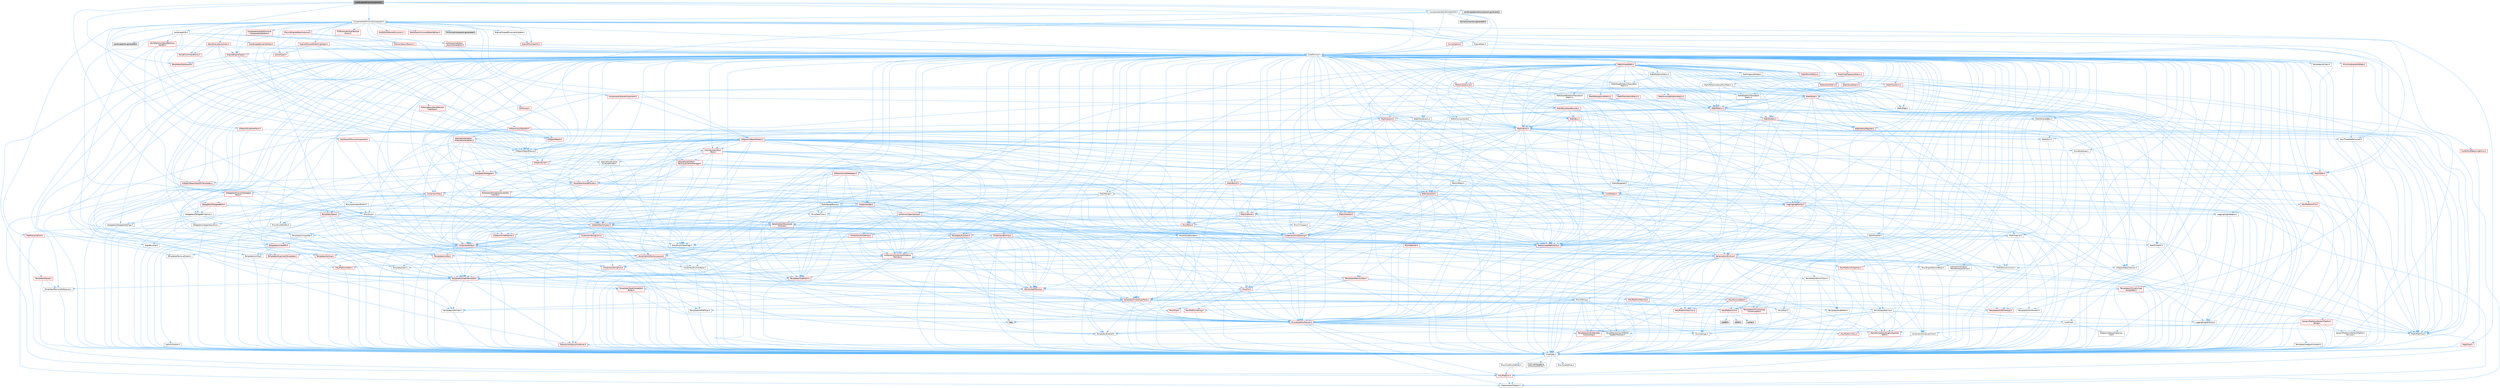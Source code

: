 digraph "LandscapeSplinesComponent.h"
{
 // INTERACTIVE_SVG=YES
 // LATEX_PDF_SIZE
  bgcolor="transparent";
  edge [fontname=Helvetica,fontsize=10,labelfontname=Helvetica,labelfontsize=10];
  node [fontname=Helvetica,fontsize=10,shape=box,height=0.2,width=0.4];
  Node1 [id="Node000001",label="LandscapeSplinesComponent.h",height=0.2,width=0.4,color="gray40", fillcolor="grey60", style="filled", fontcolor="black",tooltip=" "];
  Node1 -> Node2 [id="edge1_Node000001_Node000002",color="steelblue1",style="solid",tooltip=" "];
  Node2 [id="Node000002",label="CoreMinimal.h",height=0.2,width=0.4,color="grey40", fillcolor="white", style="filled",URL="$d7/d67/CoreMinimal_8h.html",tooltip=" "];
  Node2 -> Node3 [id="edge2_Node000002_Node000003",color="steelblue1",style="solid",tooltip=" "];
  Node3 [id="Node000003",label="CoreTypes.h",height=0.2,width=0.4,color="grey40", fillcolor="white", style="filled",URL="$dc/dec/CoreTypes_8h.html",tooltip=" "];
  Node3 -> Node4 [id="edge3_Node000003_Node000004",color="steelblue1",style="solid",tooltip=" "];
  Node4 [id="Node000004",label="HAL/Platform.h",height=0.2,width=0.4,color="red", fillcolor="#FFF0F0", style="filled",URL="$d9/dd0/Platform_8h.html",tooltip=" "];
  Node4 -> Node8 [id="edge4_Node000004_Node000008",color="steelblue1",style="solid",tooltip=" "];
  Node8 [id="Node000008",label="PreprocessorHelpers.h",height=0.2,width=0.4,color="grey40", fillcolor="white", style="filled",URL="$db/ddb/PreprocessorHelpers_8h.html",tooltip=" "];
  Node3 -> Node14 [id="edge5_Node000003_Node000014",color="steelblue1",style="solid",tooltip=" "];
  Node14 [id="Node000014",label="ProfilingDebugging\l/UMemoryDefines.h",height=0.2,width=0.4,color="grey40", fillcolor="white", style="filled",URL="$d2/da2/UMemoryDefines_8h.html",tooltip=" "];
  Node3 -> Node15 [id="edge6_Node000003_Node000015",color="steelblue1",style="solid",tooltip=" "];
  Node15 [id="Node000015",label="Misc/CoreMiscDefines.h",height=0.2,width=0.4,color="grey40", fillcolor="white", style="filled",URL="$da/d38/CoreMiscDefines_8h.html",tooltip=" "];
  Node15 -> Node4 [id="edge7_Node000015_Node000004",color="steelblue1",style="solid",tooltip=" "];
  Node15 -> Node8 [id="edge8_Node000015_Node000008",color="steelblue1",style="solid",tooltip=" "];
  Node3 -> Node16 [id="edge9_Node000003_Node000016",color="steelblue1",style="solid",tooltip=" "];
  Node16 [id="Node000016",label="Misc/CoreDefines.h",height=0.2,width=0.4,color="grey40", fillcolor="white", style="filled",URL="$d3/dd2/CoreDefines_8h.html",tooltip=" "];
  Node2 -> Node17 [id="edge10_Node000002_Node000017",color="steelblue1",style="solid",tooltip=" "];
  Node17 [id="Node000017",label="CoreFwd.h",height=0.2,width=0.4,color="grey40", fillcolor="white", style="filled",URL="$d1/d1e/CoreFwd_8h.html",tooltip=" "];
  Node17 -> Node3 [id="edge11_Node000017_Node000003",color="steelblue1",style="solid",tooltip=" "];
  Node17 -> Node18 [id="edge12_Node000017_Node000018",color="steelblue1",style="solid",tooltip=" "];
  Node18 [id="Node000018",label="Containers/ContainersFwd.h",height=0.2,width=0.4,color="grey40", fillcolor="white", style="filled",URL="$d4/d0a/ContainersFwd_8h.html",tooltip=" "];
  Node18 -> Node4 [id="edge13_Node000018_Node000004",color="steelblue1",style="solid",tooltip=" "];
  Node18 -> Node3 [id="edge14_Node000018_Node000003",color="steelblue1",style="solid",tooltip=" "];
  Node18 -> Node19 [id="edge15_Node000018_Node000019",color="steelblue1",style="solid",tooltip=" "];
  Node19 [id="Node000019",label="Traits/IsContiguousContainer.h",height=0.2,width=0.4,color="red", fillcolor="#FFF0F0", style="filled",URL="$d5/d3c/IsContiguousContainer_8h.html",tooltip=" "];
  Node19 -> Node3 [id="edge16_Node000019_Node000003",color="steelblue1",style="solid",tooltip=" "];
  Node17 -> Node22 [id="edge17_Node000017_Node000022",color="steelblue1",style="solid",tooltip=" "];
  Node22 [id="Node000022",label="Math/MathFwd.h",height=0.2,width=0.4,color="grey40", fillcolor="white", style="filled",URL="$d2/d10/MathFwd_8h.html",tooltip=" "];
  Node22 -> Node4 [id="edge18_Node000022_Node000004",color="steelblue1",style="solid",tooltip=" "];
  Node17 -> Node23 [id="edge19_Node000017_Node000023",color="steelblue1",style="solid",tooltip=" "];
  Node23 [id="Node000023",label="UObject/UObjectHierarchy\lFwd.h",height=0.2,width=0.4,color="grey40", fillcolor="white", style="filled",URL="$d3/d13/UObjectHierarchyFwd_8h.html",tooltip=" "];
  Node2 -> Node23 [id="edge20_Node000002_Node000023",color="steelblue1",style="solid",tooltip=" "];
  Node2 -> Node18 [id="edge21_Node000002_Node000018",color="steelblue1",style="solid",tooltip=" "];
  Node2 -> Node24 [id="edge22_Node000002_Node000024",color="steelblue1",style="solid",tooltip=" "];
  Node24 [id="Node000024",label="Misc/VarArgs.h",height=0.2,width=0.4,color="grey40", fillcolor="white", style="filled",URL="$d5/d6f/VarArgs_8h.html",tooltip=" "];
  Node24 -> Node3 [id="edge23_Node000024_Node000003",color="steelblue1",style="solid",tooltip=" "];
  Node2 -> Node25 [id="edge24_Node000002_Node000025",color="steelblue1",style="solid",tooltip=" "];
  Node25 [id="Node000025",label="Logging/LogVerbosity.h",height=0.2,width=0.4,color="grey40", fillcolor="white", style="filled",URL="$d2/d8f/LogVerbosity_8h.html",tooltip=" "];
  Node25 -> Node3 [id="edge25_Node000025_Node000003",color="steelblue1",style="solid",tooltip=" "];
  Node2 -> Node26 [id="edge26_Node000002_Node000026",color="steelblue1",style="solid",tooltip=" "];
  Node26 [id="Node000026",label="Misc/OutputDevice.h",height=0.2,width=0.4,color="grey40", fillcolor="white", style="filled",URL="$d7/d32/OutputDevice_8h.html",tooltip=" "];
  Node26 -> Node17 [id="edge27_Node000026_Node000017",color="steelblue1",style="solid",tooltip=" "];
  Node26 -> Node3 [id="edge28_Node000026_Node000003",color="steelblue1",style="solid",tooltip=" "];
  Node26 -> Node25 [id="edge29_Node000026_Node000025",color="steelblue1",style="solid",tooltip=" "];
  Node26 -> Node24 [id="edge30_Node000026_Node000024",color="steelblue1",style="solid",tooltip=" "];
  Node26 -> Node27 [id="edge31_Node000026_Node000027",color="steelblue1",style="solid",tooltip=" "];
  Node27 [id="Node000027",label="Templates/IsArrayOrRefOf\lTypeByPredicate.h",height=0.2,width=0.4,color="grey40", fillcolor="white", style="filled",URL="$d6/da1/IsArrayOrRefOfTypeByPredicate_8h.html",tooltip=" "];
  Node27 -> Node3 [id="edge32_Node000027_Node000003",color="steelblue1",style="solid",tooltip=" "];
  Node26 -> Node28 [id="edge33_Node000026_Node000028",color="steelblue1",style="solid",tooltip=" "];
  Node28 [id="Node000028",label="Templates/IsValidVariadic\lFunctionArg.h",height=0.2,width=0.4,color="red", fillcolor="#FFF0F0", style="filled",URL="$d0/dc8/IsValidVariadicFunctionArg_8h.html",tooltip=" "];
  Node28 -> Node3 [id="edge34_Node000028_Node000003",color="steelblue1",style="solid",tooltip=" "];
  Node26 -> Node30 [id="edge35_Node000026_Node000030",color="steelblue1",style="solid",tooltip=" "];
  Node30 [id="Node000030",label="Traits/IsCharEncodingCompatible\lWith.h",height=0.2,width=0.4,color="red", fillcolor="#FFF0F0", style="filled",URL="$df/dd1/IsCharEncodingCompatibleWith_8h.html",tooltip=" "];
  Node2 -> Node32 [id="edge36_Node000002_Node000032",color="steelblue1",style="solid",tooltip=" "];
  Node32 [id="Node000032",label="HAL/PlatformCrt.h",height=0.2,width=0.4,color="red", fillcolor="#FFF0F0", style="filled",URL="$d8/d75/PlatformCrt_8h.html",tooltip=" "];
  Node32 -> Node33 [id="edge37_Node000032_Node000033",color="steelblue1",style="solid",tooltip=" "];
  Node33 [id="Node000033",label="new",height=0.2,width=0.4,color="grey60", fillcolor="#E0E0E0", style="filled",tooltip=" "];
  Node32 -> Node34 [id="edge38_Node000032_Node000034",color="steelblue1",style="solid",tooltip=" "];
  Node34 [id="Node000034",label="wchar.h",height=0.2,width=0.4,color="grey60", fillcolor="#E0E0E0", style="filled",tooltip=" "];
  Node32 -> Node35 [id="edge39_Node000032_Node000035",color="steelblue1",style="solid",tooltip=" "];
  Node35 [id="Node000035",label="stddef.h",height=0.2,width=0.4,color="grey60", fillcolor="#E0E0E0", style="filled",tooltip=" "];
  Node32 -> Node36 [id="edge40_Node000032_Node000036",color="steelblue1",style="solid",tooltip=" "];
  Node36 [id="Node000036",label="stdlib.h",height=0.2,width=0.4,color="grey60", fillcolor="#E0E0E0", style="filled",tooltip=" "];
  Node2 -> Node42 [id="edge41_Node000002_Node000042",color="steelblue1",style="solid",tooltip=" "];
  Node42 [id="Node000042",label="HAL/PlatformMisc.h",height=0.2,width=0.4,color="red", fillcolor="#FFF0F0", style="filled",URL="$d0/df5/PlatformMisc_8h.html",tooltip=" "];
  Node42 -> Node3 [id="edge42_Node000042_Node000003",color="steelblue1",style="solid",tooltip=" "];
  Node2 -> Node61 [id="edge43_Node000002_Node000061",color="steelblue1",style="solid",tooltip=" "];
  Node61 [id="Node000061",label="Misc/AssertionMacros.h",height=0.2,width=0.4,color="red", fillcolor="#FFF0F0", style="filled",URL="$d0/dfa/AssertionMacros_8h.html",tooltip=" "];
  Node61 -> Node3 [id="edge44_Node000061_Node000003",color="steelblue1",style="solid",tooltip=" "];
  Node61 -> Node4 [id="edge45_Node000061_Node000004",color="steelblue1",style="solid",tooltip=" "];
  Node61 -> Node42 [id="edge46_Node000061_Node000042",color="steelblue1",style="solid",tooltip=" "];
  Node61 -> Node8 [id="edge47_Node000061_Node000008",color="steelblue1",style="solid",tooltip=" "];
  Node61 -> Node62 [id="edge48_Node000061_Node000062",color="steelblue1",style="solid",tooltip=" "];
  Node62 [id="Node000062",label="Templates/EnableIf.h",height=0.2,width=0.4,color="grey40", fillcolor="white", style="filled",URL="$d7/d60/EnableIf_8h.html",tooltip=" "];
  Node62 -> Node3 [id="edge49_Node000062_Node000003",color="steelblue1",style="solid",tooltip=" "];
  Node61 -> Node27 [id="edge50_Node000061_Node000027",color="steelblue1",style="solid",tooltip=" "];
  Node61 -> Node28 [id="edge51_Node000061_Node000028",color="steelblue1",style="solid",tooltip=" "];
  Node61 -> Node30 [id="edge52_Node000061_Node000030",color="steelblue1",style="solid",tooltip=" "];
  Node61 -> Node24 [id="edge53_Node000061_Node000024",color="steelblue1",style="solid",tooltip=" "];
  Node2 -> Node70 [id="edge54_Node000002_Node000070",color="steelblue1",style="solid",tooltip=" "];
  Node70 [id="Node000070",label="Templates/IsPointer.h",height=0.2,width=0.4,color="grey40", fillcolor="white", style="filled",URL="$d7/d05/IsPointer_8h.html",tooltip=" "];
  Node70 -> Node3 [id="edge55_Node000070_Node000003",color="steelblue1",style="solid",tooltip=" "];
  Node2 -> Node71 [id="edge56_Node000002_Node000071",color="steelblue1",style="solid",tooltip=" "];
  Node71 [id="Node000071",label="HAL/PlatformMemory.h",height=0.2,width=0.4,color="red", fillcolor="#FFF0F0", style="filled",URL="$de/d68/PlatformMemory_8h.html",tooltip=" "];
  Node71 -> Node3 [id="edge57_Node000071_Node000003",color="steelblue1",style="solid",tooltip=" "];
  Node2 -> Node54 [id="edge58_Node000002_Node000054",color="steelblue1",style="solid",tooltip=" "];
  Node54 [id="Node000054",label="HAL/PlatformAtomics.h",height=0.2,width=0.4,color="red", fillcolor="#FFF0F0", style="filled",URL="$d3/d36/PlatformAtomics_8h.html",tooltip=" "];
  Node54 -> Node3 [id="edge59_Node000054_Node000003",color="steelblue1",style="solid",tooltip=" "];
  Node2 -> Node76 [id="edge60_Node000002_Node000076",color="steelblue1",style="solid",tooltip=" "];
  Node76 [id="Node000076",label="Misc/Exec.h",height=0.2,width=0.4,color="grey40", fillcolor="white", style="filled",URL="$de/ddb/Exec_8h.html",tooltip=" "];
  Node76 -> Node3 [id="edge61_Node000076_Node000003",color="steelblue1",style="solid",tooltip=" "];
  Node76 -> Node61 [id="edge62_Node000076_Node000061",color="steelblue1",style="solid",tooltip=" "];
  Node2 -> Node77 [id="edge63_Node000002_Node000077",color="steelblue1",style="solid",tooltip=" "];
  Node77 [id="Node000077",label="HAL/MemoryBase.h",height=0.2,width=0.4,color="red", fillcolor="#FFF0F0", style="filled",URL="$d6/d9f/MemoryBase_8h.html",tooltip=" "];
  Node77 -> Node3 [id="edge64_Node000077_Node000003",color="steelblue1",style="solid",tooltip=" "];
  Node77 -> Node54 [id="edge65_Node000077_Node000054",color="steelblue1",style="solid",tooltip=" "];
  Node77 -> Node32 [id="edge66_Node000077_Node000032",color="steelblue1",style="solid",tooltip=" "];
  Node77 -> Node76 [id="edge67_Node000077_Node000076",color="steelblue1",style="solid",tooltip=" "];
  Node77 -> Node26 [id="edge68_Node000077_Node000026",color="steelblue1",style="solid",tooltip=" "];
  Node2 -> Node87 [id="edge69_Node000002_Node000087",color="steelblue1",style="solid",tooltip=" "];
  Node87 [id="Node000087",label="HAL/UnrealMemory.h",height=0.2,width=0.4,color="red", fillcolor="#FFF0F0", style="filled",URL="$d9/d96/UnrealMemory_8h.html",tooltip=" "];
  Node87 -> Node3 [id="edge70_Node000087_Node000003",color="steelblue1",style="solid",tooltip=" "];
  Node87 -> Node77 [id="edge71_Node000087_Node000077",color="steelblue1",style="solid",tooltip=" "];
  Node87 -> Node71 [id="edge72_Node000087_Node000071",color="steelblue1",style="solid",tooltip=" "];
  Node87 -> Node70 [id="edge73_Node000087_Node000070",color="steelblue1",style="solid",tooltip=" "];
  Node2 -> Node89 [id="edge74_Node000002_Node000089",color="steelblue1",style="solid",tooltip=" "];
  Node89 [id="Node000089",label="Templates/IsArithmetic.h",height=0.2,width=0.4,color="grey40", fillcolor="white", style="filled",URL="$d2/d5d/IsArithmetic_8h.html",tooltip=" "];
  Node89 -> Node3 [id="edge75_Node000089_Node000003",color="steelblue1",style="solid",tooltip=" "];
  Node2 -> Node83 [id="edge76_Node000002_Node000083",color="steelblue1",style="solid",tooltip=" "];
  Node83 [id="Node000083",label="Templates/AndOrNot.h",height=0.2,width=0.4,color="grey40", fillcolor="white", style="filled",URL="$db/d0a/AndOrNot_8h.html",tooltip=" "];
  Node83 -> Node3 [id="edge77_Node000083_Node000003",color="steelblue1",style="solid",tooltip=" "];
  Node2 -> Node90 [id="edge78_Node000002_Node000090",color="steelblue1",style="solid",tooltip=" "];
  Node90 [id="Node000090",label="Templates/IsPODType.h",height=0.2,width=0.4,color="grey40", fillcolor="white", style="filled",URL="$d7/db1/IsPODType_8h.html",tooltip=" "];
  Node90 -> Node3 [id="edge79_Node000090_Node000003",color="steelblue1",style="solid",tooltip=" "];
  Node2 -> Node91 [id="edge80_Node000002_Node000091",color="steelblue1",style="solid",tooltip=" "];
  Node91 [id="Node000091",label="Templates/IsUECoreType.h",height=0.2,width=0.4,color="red", fillcolor="#FFF0F0", style="filled",URL="$d1/db8/IsUECoreType_8h.html",tooltip=" "];
  Node91 -> Node3 [id="edge81_Node000091_Node000003",color="steelblue1",style="solid",tooltip=" "];
  Node2 -> Node84 [id="edge82_Node000002_Node000084",color="steelblue1",style="solid",tooltip=" "];
  Node84 [id="Node000084",label="Templates/IsTriviallyCopy\lConstructible.h",height=0.2,width=0.4,color="red", fillcolor="#FFF0F0", style="filled",URL="$d3/d78/IsTriviallyCopyConstructible_8h.html",tooltip=" "];
  Node84 -> Node3 [id="edge83_Node000084_Node000003",color="steelblue1",style="solid",tooltip=" "];
  Node2 -> Node92 [id="edge84_Node000002_Node000092",color="steelblue1",style="solid",tooltip=" "];
  Node92 [id="Node000092",label="Templates/UnrealTypeTraits.h",height=0.2,width=0.4,color="red", fillcolor="#FFF0F0", style="filled",URL="$d2/d2d/UnrealTypeTraits_8h.html",tooltip=" "];
  Node92 -> Node3 [id="edge85_Node000092_Node000003",color="steelblue1",style="solid",tooltip=" "];
  Node92 -> Node70 [id="edge86_Node000092_Node000070",color="steelblue1",style="solid",tooltip=" "];
  Node92 -> Node61 [id="edge87_Node000092_Node000061",color="steelblue1",style="solid",tooltip=" "];
  Node92 -> Node83 [id="edge88_Node000092_Node000083",color="steelblue1",style="solid",tooltip=" "];
  Node92 -> Node62 [id="edge89_Node000092_Node000062",color="steelblue1",style="solid",tooltip=" "];
  Node92 -> Node89 [id="edge90_Node000092_Node000089",color="steelblue1",style="solid",tooltip=" "];
  Node92 -> Node90 [id="edge91_Node000092_Node000090",color="steelblue1",style="solid",tooltip=" "];
  Node92 -> Node91 [id="edge92_Node000092_Node000091",color="steelblue1",style="solid",tooltip=" "];
  Node92 -> Node84 [id="edge93_Node000092_Node000084",color="steelblue1",style="solid",tooltip=" "];
  Node2 -> Node62 [id="edge94_Node000002_Node000062",color="steelblue1",style="solid",tooltip=" "];
  Node2 -> Node94 [id="edge95_Node000002_Node000094",color="steelblue1",style="solid",tooltip=" "];
  Node94 [id="Node000094",label="Templates/RemoveReference.h",height=0.2,width=0.4,color="grey40", fillcolor="white", style="filled",URL="$da/dbe/RemoveReference_8h.html",tooltip=" "];
  Node94 -> Node3 [id="edge96_Node000094_Node000003",color="steelblue1",style="solid",tooltip=" "];
  Node2 -> Node95 [id="edge97_Node000002_Node000095",color="steelblue1",style="solid",tooltip=" "];
  Node95 [id="Node000095",label="Templates/IntegralConstant.h",height=0.2,width=0.4,color="grey40", fillcolor="white", style="filled",URL="$db/d1b/IntegralConstant_8h.html",tooltip=" "];
  Node95 -> Node3 [id="edge98_Node000095_Node000003",color="steelblue1",style="solid",tooltip=" "];
  Node2 -> Node96 [id="edge99_Node000002_Node000096",color="steelblue1",style="solid",tooltip=" "];
  Node96 [id="Node000096",label="Templates/IsClass.h",height=0.2,width=0.4,color="grey40", fillcolor="white", style="filled",URL="$db/dcb/IsClass_8h.html",tooltip=" "];
  Node96 -> Node3 [id="edge100_Node000096_Node000003",color="steelblue1",style="solid",tooltip=" "];
  Node2 -> Node97 [id="edge101_Node000002_Node000097",color="steelblue1",style="solid",tooltip=" "];
  Node97 [id="Node000097",label="Templates/TypeCompatible\lBytes.h",height=0.2,width=0.4,color="red", fillcolor="#FFF0F0", style="filled",URL="$df/d0a/TypeCompatibleBytes_8h.html",tooltip=" "];
  Node97 -> Node3 [id="edge102_Node000097_Node000003",color="steelblue1",style="solid",tooltip=" "];
  Node97 -> Node33 [id="edge103_Node000097_Node000033",color="steelblue1",style="solid",tooltip=" "];
  Node2 -> Node19 [id="edge104_Node000002_Node000019",color="steelblue1",style="solid",tooltip=" "];
  Node2 -> Node98 [id="edge105_Node000002_Node000098",color="steelblue1",style="solid",tooltip=" "];
  Node98 [id="Node000098",label="Templates/UnrealTemplate.h",height=0.2,width=0.4,color="red", fillcolor="#FFF0F0", style="filled",URL="$d4/d24/UnrealTemplate_8h.html",tooltip=" "];
  Node98 -> Node3 [id="edge106_Node000098_Node000003",color="steelblue1",style="solid",tooltip=" "];
  Node98 -> Node70 [id="edge107_Node000098_Node000070",color="steelblue1",style="solid",tooltip=" "];
  Node98 -> Node87 [id="edge108_Node000098_Node000087",color="steelblue1",style="solid",tooltip=" "];
  Node98 -> Node92 [id="edge109_Node000098_Node000092",color="steelblue1",style="solid",tooltip=" "];
  Node98 -> Node94 [id="edge110_Node000098_Node000094",color="steelblue1",style="solid",tooltip=" "];
  Node98 -> Node97 [id="edge111_Node000098_Node000097",color="steelblue1",style="solid",tooltip=" "];
  Node98 -> Node19 [id="edge112_Node000098_Node000019",color="steelblue1",style="solid",tooltip=" "];
  Node2 -> Node47 [id="edge113_Node000002_Node000047",color="steelblue1",style="solid",tooltip=" "];
  Node47 [id="Node000047",label="Math/NumericLimits.h",height=0.2,width=0.4,color="grey40", fillcolor="white", style="filled",URL="$df/d1b/NumericLimits_8h.html",tooltip=" "];
  Node47 -> Node3 [id="edge114_Node000047_Node000003",color="steelblue1",style="solid",tooltip=" "];
  Node2 -> Node102 [id="edge115_Node000002_Node000102",color="steelblue1",style="solid",tooltip=" "];
  Node102 [id="Node000102",label="HAL/PlatformMath.h",height=0.2,width=0.4,color="red", fillcolor="#FFF0F0", style="filled",URL="$dc/d53/PlatformMath_8h.html",tooltip=" "];
  Node102 -> Node3 [id="edge116_Node000102_Node000003",color="steelblue1",style="solid",tooltip=" "];
  Node2 -> Node85 [id="edge117_Node000002_Node000085",color="steelblue1",style="solid",tooltip=" "];
  Node85 [id="Node000085",label="Templates/IsTriviallyCopy\lAssignable.h",height=0.2,width=0.4,color="red", fillcolor="#FFF0F0", style="filled",URL="$d2/df2/IsTriviallyCopyAssignable_8h.html",tooltip=" "];
  Node85 -> Node3 [id="edge118_Node000085_Node000003",color="steelblue1",style="solid",tooltip=" "];
  Node2 -> Node110 [id="edge119_Node000002_Node000110",color="steelblue1",style="solid",tooltip=" "];
  Node110 [id="Node000110",label="Templates/MemoryOps.h",height=0.2,width=0.4,color="red", fillcolor="#FFF0F0", style="filled",URL="$db/dea/MemoryOps_8h.html",tooltip=" "];
  Node110 -> Node3 [id="edge120_Node000110_Node000003",color="steelblue1",style="solid",tooltip=" "];
  Node110 -> Node87 [id="edge121_Node000110_Node000087",color="steelblue1",style="solid",tooltip=" "];
  Node110 -> Node85 [id="edge122_Node000110_Node000085",color="steelblue1",style="solid",tooltip=" "];
  Node110 -> Node84 [id="edge123_Node000110_Node000084",color="steelblue1",style="solid",tooltip=" "];
  Node110 -> Node92 [id="edge124_Node000110_Node000092",color="steelblue1",style="solid",tooltip=" "];
  Node110 -> Node33 [id="edge125_Node000110_Node000033",color="steelblue1",style="solid",tooltip=" "];
  Node2 -> Node111 [id="edge126_Node000002_Node000111",color="steelblue1",style="solid",tooltip=" "];
  Node111 [id="Node000111",label="Containers/ContainerAllocation\lPolicies.h",height=0.2,width=0.4,color="red", fillcolor="#FFF0F0", style="filled",URL="$d7/dff/ContainerAllocationPolicies_8h.html",tooltip=" "];
  Node111 -> Node3 [id="edge127_Node000111_Node000003",color="steelblue1",style="solid",tooltip=" "];
  Node111 -> Node111 [id="edge128_Node000111_Node000111",color="steelblue1",style="solid",tooltip=" "];
  Node111 -> Node102 [id="edge129_Node000111_Node000102",color="steelblue1",style="solid",tooltip=" "];
  Node111 -> Node87 [id="edge130_Node000111_Node000087",color="steelblue1",style="solid",tooltip=" "];
  Node111 -> Node47 [id="edge131_Node000111_Node000047",color="steelblue1",style="solid",tooltip=" "];
  Node111 -> Node61 [id="edge132_Node000111_Node000061",color="steelblue1",style="solid",tooltip=" "];
  Node111 -> Node110 [id="edge133_Node000111_Node000110",color="steelblue1",style="solid",tooltip=" "];
  Node111 -> Node97 [id="edge134_Node000111_Node000097",color="steelblue1",style="solid",tooltip=" "];
  Node2 -> Node114 [id="edge135_Node000002_Node000114",color="steelblue1",style="solid",tooltip=" "];
  Node114 [id="Node000114",label="Templates/IsEnumClass.h",height=0.2,width=0.4,color="grey40", fillcolor="white", style="filled",URL="$d7/d15/IsEnumClass_8h.html",tooltip=" "];
  Node114 -> Node3 [id="edge136_Node000114_Node000003",color="steelblue1",style="solid",tooltip=" "];
  Node114 -> Node83 [id="edge137_Node000114_Node000083",color="steelblue1",style="solid",tooltip=" "];
  Node2 -> Node115 [id="edge138_Node000002_Node000115",color="steelblue1",style="solid",tooltip=" "];
  Node115 [id="Node000115",label="HAL/PlatformProperties.h",height=0.2,width=0.4,color="red", fillcolor="#FFF0F0", style="filled",URL="$d9/db0/PlatformProperties_8h.html",tooltip=" "];
  Node115 -> Node3 [id="edge139_Node000115_Node000003",color="steelblue1",style="solid",tooltip=" "];
  Node2 -> Node118 [id="edge140_Node000002_Node000118",color="steelblue1",style="solid",tooltip=" "];
  Node118 [id="Node000118",label="Misc/EngineVersionBase.h",height=0.2,width=0.4,color="grey40", fillcolor="white", style="filled",URL="$d5/d2b/EngineVersionBase_8h.html",tooltip=" "];
  Node118 -> Node3 [id="edge141_Node000118_Node000003",color="steelblue1",style="solid",tooltip=" "];
  Node2 -> Node119 [id="edge142_Node000002_Node000119",color="steelblue1",style="solid",tooltip=" "];
  Node119 [id="Node000119",label="Internationalization\l/TextNamespaceFwd.h",height=0.2,width=0.4,color="grey40", fillcolor="white", style="filled",URL="$d8/d97/TextNamespaceFwd_8h.html",tooltip=" "];
  Node119 -> Node3 [id="edge143_Node000119_Node000003",color="steelblue1",style="solid",tooltip=" "];
  Node2 -> Node120 [id="edge144_Node000002_Node000120",color="steelblue1",style="solid",tooltip=" "];
  Node120 [id="Node000120",label="Serialization/Archive.h",height=0.2,width=0.4,color="red", fillcolor="#FFF0F0", style="filled",URL="$d7/d3b/Archive_8h.html",tooltip=" "];
  Node120 -> Node17 [id="edge145_Node000120_Node000017",color="steelblue1",style="solid",tooltip=" "];
  Node120 -> Node3 [id="edge146_Node000120_Node000003",color="steelblue1",style="solid",tooltip=" "];
  Node120 -> Node115 [id="edge147_Node000120_Node000115",color="steelblue1",style="solid",tooltip=" "];
  Node120 -> Node119 [id="edge148_Node000120_Node000119",color="steelblue1",style="solid",tooltip=" "];
  Node120 -> Node22 [id="edge149_Node000120_Node000022",color="steelblue1",style="solid",tooltip=" "];
  Node120 -> Node61 [id="edge150_Node000120_Node000061",color="steelblue1",style="solid",tooltip=" "];
  Node120 -> Node118 [id="edge151_Node000120_Node000118",color="steelblue1",style="solid",tooltip=" "];
  Node120 -> Node24 [id="edge152_Node000120_Node000024",color="steelblue1",style="solid",tooltip=" "];
  Node120 -> Node62 [id="edge153_Node000120_Node000062",color="steelblue1",style="solid",tooltip=" "];
  Node120 -> Node27 [id="edge154_Node000120_Node000027",color="steelblue1",style="solid",tooltip=" "];
  Node120 -> Node114 [id="edge155_Node000120_Node000114",color="steelblue1",style="solid",tooltip=" "];
  Node120 -> Node28 [id="edge156_Node000120_Node000028",color="steelblue1",style="solid",tooltip=" "];
  Node120 -> Node98 [id="edge157_Node000120_Node000098",color="steelblue1",style="solid",tooltip=" "];
  Node120 -> Node30 [id="edge158_Node000120_Node000030",color="steelblue1",style="solid",tooltip=" "];
  Node120 -> Node123 [id="edge159_Node000120_Node000123",color="steelblue1",style="solid",tooltip=" "];
  Node123 [id="Node000123",label="UObject/ObjectVersion.h",height=0.2,width=0.4,color="grey40", fillcolor="white", style="filled",URL="$da/d63/ObjectVersion_8h.html",tooltip=" "];
  Node123 -> Node3 [id="edge160_Node000123_Node000003",color="steelblue1",style="solid",tooltip=" "];
  Node2 -> Node124 [id="edge161_Node000002_Node000124",color="steelblue1",style="solid",tooltip=" "];
  Node124 [id="Node000124",label="Templates/Less.h",height=0.2,width=0.4,color="grey40", fillcolor="white", style="filled",URL="$de/dc8/Less_8h.html",tooltip=" "];
  Node124 -> Node3 [id="edge162_Node000124_Node000003",color="steelblue1",style="solid",tooltip=" "];
  Node124 -> Node98 [id="edge163_Node000124_Node000098",color="steelblue1",style="solid",tooltip=" "];
  Node2 -> Node125 [id="edge164_Node000002_Node000125",color="steelblue1",style="solid",tooltip=" "];
  Node125 [id="Node000125",label="Templates/Sorting.h",height=0.2,width=0.4,color="red", fillcolor="#FFF0F0", style="filled",URL="$d3/d9e/Sorting_8h.html",tooltip=" "];
  Node125 -> Node3 [id="edge165_Node000125_Node000003",color="steelblue1",style="solid",tooltip=" "];
  Node125 -> Node102 [id="edge166_Node000125_Node000102",color="steelblue1",style="solid",tooltip=" "];
  Node125 -> Node124 [id="edge167_Node000125_Node000124",color="steelblue1",style="solid",tooltip=" "];
  Node2 -> Node136 [id="edge168_Node000002_Node000136",color="steelblue1",style="solid",tooltip=" "];
  Node136 [id="Node000136",label="Misc/Char.h",height=0.2,width=0.4,color="red", fillcolor="#FFF0F0", style="filled",URL="$d0/d58/Char_8h.html",tooltip=" "];
  Node136 -> Node3 [id="edge169_Node000136_Node000003",color="steelblue1",style="solid",tooltip=" "];
  Node2 -> Node139 [id="edge170_Node000002_Node000139",color="steelblue1",style="solid",tooltip=" "];
  Node139 [id="Node000139",label="GenericPlatform/GenericPlatform\lStricmp.h",height=0.2,width=0.4,color="grey40", fillcolor="white", style="filled",URL="$d2/d86/GenericPlatformStricmp_8h.html",tooltip=" "];
  Node139 -> Node3 [id="edge171_Node000139_Node000003",color="steelblue1",style="solid",tooltip=" "];
  Node2 -> Node140 [id="edge172_Node000002_Node000140",color="steelblue1",style="solid",tooltip=" "];
  Node140 [id="Node000140",label="GenericPlatform/GenericPlatform\lString.h",height=0.2,width=0.4,color="red", fillcolor="#FFF0F0", style="filled",URL="$dd/d20/GenericPlatformString_8h.html",tooltip=" "];
  Node140 -> Node3 [id="edge173_Node000140_Node000003",color="steelblue1",style="solid",tooltip=" "];
  Node140 -> Node139 [id="edge174_Node000140_Node000139",color="steelblue1",style="solid",tooltip=" "];
  Node140 -> Node62 [id="edge175_Node000140_Node000062",color="steelblue1",style="solid",tooltip=" "];
  Node140 -> Node30 [id="edge176_Node000140_Node000030",color="steelblue1",style="solid",tooltip=" "];
  Node2 -> Node73 [id="edge177_Node000002_Node000073",color="steelblue1",style="solid",tooltip=" "];
  Node73 [id="Node000073",label="HAL/PlatformString.h",height=0.2,width=0.4,color="red", fillcolor="#FFF0F0", style="filled",URL="$db/db5/PlatformString_8h.html",tooltip=" "];
  Node73 -> Node3 [id="edge178_Node000073_Node000003",color="steelblue1",style="solid",tooltip=" "];
  Node2 -> Node143 [id="edge179_Node000002_Node000143",color="steelblue1",style="solid",tooltip=" "];
  Node143 [id="Node000143",label="Misc/CString.h",height=0.2,width=0.4,color="grey40", fillcolor="white", style="filled",URL="$d2/d49/CString_8h.html",tooltip=" "];
  Node143 -> Node3 [id="edge180_Node000143_Node000003",color="steelblue1",style="solid",tooltip=" "];
  Node143 -> Node32 [id="edge181_Node000143_Node000032",color="steelblue1",style="solid",tooltip=" "];
  Node143 -> Node73 [id="edge182_Node000143_Node000073",color="steelblue1",style="solid",tooltip=" "];
  Node143 -> Node61 [id="edge183_Node000143_Node000061",color="steelblue1",style="solid",tooltip=" "];
  Node143 -> Node136 [id="edge184_Node000143_Node000136",color="steelblue1",style="solid",tooltip=" "];
  Node143 -> Node24 [id="edge185_Node000143_Node000024",color="steelblue1",style="solid",tooltip=" "];
  Node143 -> Node27 [id="edge186_Node000143_Node000027",color="steelblue1",style="solid",tooltip=" "];
  Node143 -> Node28 [id="edge187_Node000143_Node000028",color="steelblue1",style="solid",tooltip=" "];
  Node143 -> Node30 [id="edge188_Node000143_Node000030",color="steelblue1",style="solid",tooltip=" "];
  Node2 -> Node144 [id="edge189_Node000002_Node000144",color="steelblue1",style="solid",tooltip=" "];
  Node144 [id="Node000144",label="Misc/Crc.h",height=0.2,width=0.4,color="red", fillcolor="#FFF0F0", style="filled",URL="$d4/dd2/Crc_8h.html",tooltip=" "];
  Node144 -> Node3 [id="edge190_Node000144_Node000003",color="steelblue1",style="solid",tooltip=" "];
  Node144 -> Node73 [id="edge191_Node000144_Node000073",color="steelblue1",style="solid",tooltip=" "];
  Node144 -> Node61 [id="edge192_Node000144_Node000061",color="steelblue1",style="solid",tooltip=" "];
  Node144 -> Node143 [id="edge193_Node000144_Node000143",color="steelblue1",style="solid",tooltip=" "];
  Node144 -> Node136 [id="edge194_Node000144_Node000136",color="steelblue1",style="solid",tooltip=" "];
  Node144 -> Node92 [id="edge195_Node000144_Node000092",color="steelblue1",style="solid",tooltip=" "];
  Node2 -> Node135 [id="edge196_Node000002_Node000135",color="steelblue1",style="solid",tooltip=" "];
  Node135 [id="Node000135",label="Math/UnrealMathUtility.h",height=0.2,width=0.4,color="red", fillcolor="#FFF0F0", style="filled",URL="$db/db8/UnrealMathUtility_8h.html",tooltip=" "];
  Node135 -> Node3 [id="edge197_Node000135_Node000003",color="steelblue1",style="solid",tooltip=" "];
  Node135 -> Node61 [id="edge198_Node000135_Node000061",color="steelblue1",style="solid",tooltip=" "];
  Node135 -> Node102 [id="edge199_Node000135_Node000102",color="steelblue1",style="solid",tooltip=" "];
  Node135 -> Node22 [id="edge200_Node000135_Node000022",color="steelblue1",style="solid",tooltip=" "];
  Node2 -> Node145 [id="edge201_Node000002_Node000145",color="steelblue1",style="solid",tooltip=" "];
  Node145 [id="Node000145",label="Containers/UnrealString.h",height=0.2,width=0.4,color="red", fillcolor="#FFF0F0", style="filled",URL="$d5/dba/UnrealString_8h.html",tooltip=" "];
  Node2 -> Node149 [id="edge202_Node000002_Node000149",color="steelblue1",style="solid",tooltip=" "];
  Node149 [id="Node000149",label="Containers/Array.h",height=0.2,width=0.4,color="red", fillcolor="#FFF0F0", style="filled",URL="$df/dd0/Array_8h.html",tooltip=" "];
  Node149 -> Node3 [id="edge203_Node000149_Node000003",color="steelblue1",style="solid",tooltip=" "];
  Node149 -> Node61 [id="edge204_Node000149_Node000061",color="steelblue1",style="solid",tooltip=" "];
  Node149 -> Node87 [id="edge205_Node000149_Node000087",color="steelblue1",style="solid",tooltip=" "];
  Node149 -> Node92 [id="edge206_Node000149_Node000092",color="steelblue1",style="solid",tooltip=" "];
  Node149 -> Node98 [id="edge207_Node000149_Node000098",color="steelblue1",style="solid",tooltip=" "];
  Node149 -> Node111 [id="edge208_Node000149_Node000111",color="steelblue1",style="solid",tooltip=" "];
  Node149 -> Node120 [id="edge209_Node000149_Node000120",color="steelblue1",style="solid",tooltip=" "];
  Node149 -> Node128 [id="edge210_Node000149_Node000128",color="steelblue1",style="solid",tooltip=" "];
  Node128 [id="Node000128",label="Templates/Invoke.h",height=0.2,width=0.4,color="red", fillcolor="#FFF0F0", style="filled",URL="$d7/deb/Invoke_8h.html",tooltip=" "];
  Node128 -> Node3 [id="edge211_Node000128_Node000003",color="steelblue1",style="solid",tooltip=" "];
  Node128 -> Node98 [id="edge212_Node000128_Node000098",color="steelblue1",style="solid",tooltip=" "];
  Node149 -> Node124 [id="edge213_Node000149_Node000124",color="steelblue1",style="solid",tooltip=" "];
  Node149 -> Node125 [id="edge214_Node000149_Node000125",color="steelblue1",style="solid",tooltip=" "];
  Node149 -> Node172 [id="edge215_Node000149_Node000172",color="steelblue1",style="solid",tooltip=" "];
  Node172 [id="Node000172",label="Templates/AlignmentTemplates.h",height=0.2,width=0.4,color="red", fillcolor="#FFF0F0", style="filled",URL="$dd/d32/AlignmentTemplates_8h.html",tooltip=" "];
  Node172 -> Node3 [id="edge216_Node000172_Node000003",color="steelblue1",style="solid",tooltip=" "];
  Node172 -> Node70 [id="edge217_Node000172_Node000070",color="steelblue1",style="solid",tooltip=" "];
  Node2 -> Node173 [id="edge218_Node000002_Node000173",color="steelblue1",style="solid",tooltip=" "];
  Node173 [id="Node000173",label="Misc/FrameNumber.h",height=0.2,width=0.4,color="grey40", fillcolor="white", style="filled",URL="$dd/dbd/FrameNumber_8h.html",tooltip=" "];
  Node173 -> Node3 [id="edge219_Node000173_Node000003",color="steelblue1",style="solid",tooltip=" "];
  Node173 -> Node47 [id="edge220_Node000173_Node000047",color="steelblue1",style="solid",tooltip=" "];
  Node173 -> Node135 [id="edge221_Node000173_Node000135",color="steelblue1",style="solid",tooltip=" "];
  Node173 -> Node62 [id="edge222_Node000173_Node000062",color="steelblue1",style="solid",tooltip=" "];
  Node173 -> Node92 [id="edge223_Node000173_Node000092",color="steelblue1",style="solid",tooltip=" "];
  Node2 -> Node174 [id="edge224_Node000002_Node000174",color="steelblue1",style="solid",tooltip=" "];
  Node174 [id="Node000174",label="Misc/Timespan.h",height=0.2,width=0.4,color="grey40", fillcolor="white", style="filled",URL="$da/dd9/Timespan_8h.html",tooltip=" "];
  Node174 -> Node3 [id="edge225_Node000174_Node000003",color="steelblue1",style="solid",tooltip=" "];
  Node174 -> Node175 [id="edge226_Node000174_Node000175",color="steelblue1",style="solid",tooltip=" "];
  Node175 [id="Node000175",label="Math/Interval.h",height=0.2,width=0.4,color="grey40", fillcolor="white", style="filled",URL="$d1/d55/Interval_8h.html",tooltip=" "];
  Node175 -> Node3 [id="edge227_Node000175_Node000003",color="steelblue1",style="solid",tooltip=" "];
  Node175 -> Node89 [id="edge228_Node000175_Node000089",color="steelblue1",style="solid",tooltip=" "];
  Node175 -> Node92 [id="edge229_Node000175_Node000092",color="steelblue1",style="solid",tooltip=" "];
  Node175 -> Node47 [id="edge230_Node000175_Node000047",color="steelblue1",style="solid",tooltip=" "];
  Node175 -> Node135 [id="edge231_Node000175_Node000135",color="steelblue1",style="solid",tooltip=" "];
  Node174 -> Node135 [id="edge232_Node000174_Node000135",color="steelblue1",style="solid",tooltip=" "];
  Node174 -> Node61 [id="edge233_Node000174_Node000061",color="steelblue1",style="solid",tooltip=" "];
  Node2 -> Node176 [id="edge234_Node000002_Node000176",color="steelblue1",style="solid",tooltip=" "];
  Node176 [id="Node000176",label="Containers/StringConv.h",height=0.2,width=0.4,color="red", fillcolor="#FFF0F0", style="filled",URL="$d3/ddf/StringConv_8h.html",tooltip=" "];
  Node176 -> Node3 [id="edge235_Node000176_Node000003",color="steelblue1",style="solid",tooltip=" "];
  Node176 -> Node61 [id="edge236_Node000176_Node000061",color="steelblue1",style="solid",tooltip=" "];
  Node176 -> Node111 [id="edge237_Node000176_Node000111",color="steelblue1",style="solid",tooltip=" "];
  Node176 -> Node149 [id="edge238_Node000176_Node000149",color="steelblue1",style="solid",tooltip=" "];
  Node176 -> Node143 [id="edge239_Node000176_Node000143",color="steelblue1",style="solid",tooltip=" "];
  Node176 -> Node177 [id="edge240_Node000176_Node000177",color="steelblue1",style="solid",tooltip=" "];
  Node177 [id="Node000177",label="Templates/IsArray.h",height=0.2,width=0.4,color="grey40", fillcolor="white", style="filled",URL="$d8/d8d/IsArray_8h.html",tooltip=" "];
  Node177 -> Node3 [id="edge241_Node000177_Node000003",color="steelblue1",style="solid",tooltip=" "];
  Node176 -> Node98 [id="edge242_Node000176_Node000098",color="steelblue1",style="solid",tooltip=" "];
  Node176 -> Node92 [id="edge243_Node000176_Node000092",color="steelblue1",style="solid",tooltip=" "];
  Node176 -> Node30 [id="edge244_Node000176_Node000030",color="steelblue1",style="solid",tooltip=" "];
  Node176 -> Node19 [id="edge245_Node000176_Node000019",color="steelblue1",style="solid",tooltip=" "];
  Node2 -> Node178 [id="edge246_Node000002_Node000178",color="steelblue1",style="solid",tooltip=" "];
  Node178 [id="Node000178",label="UObject/UnrealNames.h",height=0.2,width=0.4,color="red", fillcolor="#FFF0F0", style="filled",URL="$d8/db1/UnrealNames_8h.html",tooltip=" "];
  Node178 -> Node3 [id="edge247_Node000178_Node000003",color="steelblue1",style="solid",tooltip=" "];
  Node2 -> Node180 [id="edge248_Node000002_Node000180",color="steelblue1",style="solid",tooltip=" "];
  Node180 [id="Node000180",label="UObject/NameTypes.h",height=0.2,width=0.4,color="red", fillcolor="#FFF0F0", style="filled",URL="$d6/d35/NameTypes_8h.html",tooltip=" "];
  Node180 -> Node3 [id="edge249_Node000180_Node000003",color="steelblue1",style="solid",tooltip=" "];
  Node180 -> Node61 [id="edge250_Node000180_Node000061",color="steelblue1",style="solid",tooltip=" "];
  Node180 -> Node87 [id="edge251_Node000180_Node000087",color="steelblue1",style="solid",tooltip=" "];
  Node180 -> Node92 [id="edge252_Node000180_Node000092",color="steelblue1",style="solid",tooltip=" "];
  Node180 -> Node98 [id="edge253_Node000180_Node000098",color="steelblue1",style="solid",tooltip=" "];
  Node180 -> Node145 [id="edge254_Node000180_Node000145",color="steelblue1",style="solid",tooltip=" "];
  Node180 -> Node176 [id="edge255_Node000180_Node000176",color="steelblue1",style="solid",tooltip=" "];
  Node180 -> Node44 [id="edge256_Node000180_Node000044",color="steelblue1",style="solid",tooltip=" "];
  Node44 [id="Node000044",label="Containers/StringFwd.h",height=0.2,width=0.4,color="red", fillcolor="#FFF0F0", style="filled",URL="$df/d37/StringFwd_8h.html",tooltip=" "];
  Node44 -> Node3 [id="edge257_Node000044_Node000003",color="steelblue1",style="solid",tooltip=" "];
  Node44 -> Node19 [id="edge258_Node000044_Node000019",color="steelblue1",style="solid",tooltip=" "];
  Node180 -> Node178 [id="edge259_Node000180_Node000178",color="steelblue1",style="solid",tooltip=" "];
  Node180 -> Node157 [id="edge260_Node000180_Node000157",color="steelblue1",style="solid",tooltip=" "];
  Node157 [id="Node000157",label="Serialization/MemoryLayout.h",height=0.2,width=0.4,color="red", fillcolor="#FFF0F0", style="filled",URL="$d7/d66/MemoryLayout_8h.html",tooltip=" "];
  Node157 -> Node160 [id="edge261_Node000157_Node000160",color="steelblue1",style="solid",tooltip=" "];
  Node160 [id="Node000160",label="Containers/EnumAsByte.h",height=0.2,width=0.4,color="grey40", fillcolor="white", style="filled",URL="$d6/d9a/EnumAsByte_8h.html",tooltip=" "];
  Node160 -> Node3 [id="edge262_Node000160_Node000003",color="steelblue1",style="solid",tooltip=" "];
  Node160 -> Node90 [id="edge263_Node000160_Node000090",color="steelblue1",style="solid",tooltip=" "];
  Node160 -> Node161 [id="edge264_Node000160_Node000161",color="steelblue1",style="solid",tooltip=" "];
  Node161 [id="Node000161",label="Templates/TypeHash.h",height=0.2,width=0.4,color="red", fillcolor="#FFF0F0", style="filled",URL="$d1/d62/TypeHash_8h.html",tooltip=" "];
  Node161 -> Node3 [id="edge265_Node000161_Node000003",color="steelblue1",style="solid",tooltip=" "];
  Node161 -> Node144 [id="edge266_Node000161_Node000144",color="steelblue1",style="solid",tooltip=" "];
  Node157 -> Node44 [id="edge267_Node000157_Node000044",color="steelblue1",style="solid",tooltip=" "];
  Node157 -> Node87 [id="edge268_Node000157_Node000087",color="steelblue1",style="solid",tooltip=" "];
  Node157 -> Node62 [id="edge269_Node000157_Node000062",color="steelblue1",style="solid",tooltip=" "];
  Node157 -> Node98 [id="edge270_Node000157_Node000098",color="steelblue1",style="solid",tooltip=" "];
  Node2 -> Node188 [id="edge271_Node000002_Node000188",color="steelblue1",style="solid",tooltip=" "];
  Node188 [id="Node000188",label="Misc/Parse.h",height=0.2,width=0.4,color="red", fillcolor="#FFF0F0", style="filled",URL="$dc/d71/Parse_8h.html",tooltip=" "];
  Node188 -> Node44 [id="edge272_Node000188_Node000044",color="steelblue1",style="solid",tooltip=" "];
  Node188 -> Node145 [id="edge273_Node000188_Node000145",color="steelblue1",style="solid",tooltip=" "];
  Node188 -> Node3 [id="edge274_Node000188_Node000003",color="steelblue1",style="solid",tooltip=" "];
  Node188 -> Node32 [id="edge275_Node000188_Node000032",color="steelblue1",style="solid",tooltip=" "];
  Node188 -> Node49 [id="edge276_Node000188_Node000049",color="steelblue1",style="solid",tooltip=" "];
  Node49 [id="Node000049",label="Misc/EnumClassFlags.h",height=0.2,width=0.4,color="grey40", fillcolor="white", style="filled",URL="$d8/de7/EnumClassFlags_8h.html",tooltip=" "];
  Node188 -> Node189 [id="edge277_Node000188_Node000189",color="steelblue1",style="solid",tooltip=" "];
  Node189 [id="Node000189",label="Templates/Function.h",height=0.2,width=0.4,color="red", fillcolor="#FFF0F0", style="filled",URL="$df/df5/Function_8h.html",tooltip=" "];
  Node189 -> Node3 [id="edge278_Node000189_Node000003",color="steelblue1",style="solid",tooltip=" "];
  Node189 -> Node61 [id="edge279_Node000189_Node000061",color="steelblue1",style="solid",tooltip=" "];
  Node189 -> Node87 [id="edge280_Node000189_Node000087",color="steelblue1",style="solid",tooltip=" "];
  Node189 -> Node92 [id="edge281_Node000189_Node000092",color="steelblue1",style="solid",tooltip=" "];
  Node189 -> Node128 [id="edge282_Node000189_Node000128",color="steelblue1",style="solid",tooltip=" "];
  Node189 -> Node98 [id="edge283_Node000189_Node000098",color="steelblue1",style="solid",tooltip=" "];
  Node189 -> Node135 [id="edge284_Node000189_Node000135",color="steelblue1",style="solid",tooltip=" "];
  Node189 -> Node33 [id="edge285_Node000189_Node000033",color="steelblue1",style="solid",tooltip=" "];
  Node2 -> Node172 [id="edge286_Node000002_Node000172",color="steelblue1",style="solid",tooltip=" "];
  Node2 -> Node191 [id="edge287_Node000002_Node000191",color="steelblue1",style="solid",tooltip=" "];
  Node191 [id="Node000191",label="Misc/StructBuilder.h",height=0.2,width=0.4,color="grey40", fillcolor="white", style="filled",URL="$d9/db3/StructBuilder_8h.html",tooltip=" "];
  Node191 -> Node3 [id="edge288_Node000191_Node000003",color="steelblue1",style="solid",tooltip=" "];
  Node191 -> Node135 [id="edge289_Node000191_Node000135",color="steelblue1",style="solid",tooltip=" "];
  Node191 -> Node172 [id="edge290_Node000191_Node000172",color="steelblue1",style="solid",tooltip=" "];
  Node2 -> Node104 [id="edge291_Node000002_Node000104",color="steelblue1",style="solid",tooltip=" "];
  Node104 [id="Node000104",label="Templates/Decay.h",height=0.2,width=0.4,color="red", fillcolor="#FFF0F0", style="filled",URL="$dd/d0f/Decay_8h.html",tooltip=" "];
  Node104 -> Node3 [id="edge292_Node000104_Node000003",color="steelblue1",style="solid",tooltip=" "];
  Node104 -> Node94 [id="edge293_Node000104_Node000094",color="steelblue1",style="solid",tooltip=" "];
  Node2 -> Node192 [id="edge294_Node000002_Node000192",color="steelblue1",style="solid",tooltip=" "];
  Node192 [id="Node000192",label="Templates/PointerIsConvertible\lFromTo.h",height=0.2,width=0.4,color="red", fillcolor="#FFF0F0", style="filled",URL="$d6/d65/PointerIsConvertibleFromTo_8h.html",tooltip=" "];
  Node192 -> Node3 [id="edge295_Node000192_Node000003",color="steelblue1",style="solid",tooltip=" "];
  Node2 -> Node128 [id="edge296_Node000002_Node000128",color="steelblue1",style="solid",tooltip=" "];
  Node2 -> Node189 [id="edge297_Node000002_Node000189",color="steelblue1",style="solid",tooltip=" "];
  Node2 -> Node161 [id="edge298_Node000002_Node000161",color="steelblue1",style="solid",tooltip=" "];
  Node2 -> Node193 [id="edge299_Node000002_Node000193",color="steelblue1",style="solid",tooltip=" "];
  Node193 [id="Node000193",label="Containers/ScriptArray.h",height=0.2,width=0.4,color="red", fillcolor="#FFF0F0", style="filled",URL="$dc/daf/ScriptArray_8h.html",tooltip=" "];
  Node193 -> Node3 [id="edge300_Node000193_Node000003",color="steelblue1",style="solid",tooltip=" "];
  Node193 -> Node61 [id="edge301_Node000193_Node000061",color="steelblue1",style="solid",tooltip=" "];
  Node193 -> Node87 [id="edge302_Node000193_Node000087",color="steelblue1",style="solid",tooltip=" "];
  Node193 -> Node111 [id="edge303_Node000193_Node000111",color="steelblue1",style="solid",tooltip=" "];
  Node193 -> Node149 [id="edge304_Node000193_Node000149",color="steelblue1",style="solid",tooltip=" "];
  Node2 -> Node194 [id="edge305_Node000002_Node000194",color="steelblue1",style="solid",tooltip=" "];
  Node194 [id="Node000194",label="Containers/BitArray.h",height=0.2,width=0.4,color="red", fillcolor="#FFF0F0", style="filled",URL="$d1/de4/BitArray_8h.html",tooltip=" "];
  Node194 -> Node111 [id="edge306_Node000194_Node000111",color="steelblue1",style="solid",tooltip=" "];
  Node194 -> Node3 [id="edge307_Node000194_Node000003",color="steelblue1",style="solid",tooltip=" "];
  Node194 -> Node54 [id="edge308_Node000194_Node000054",color="steelblue1",style="solid",tooltip=" "];
  Node194 -> Node87 [id="edge309_Node000194_Node000087",color="steelblue1",style="solid",tooltip=" "];
  Node194 -> Node135 [id="edge310_Node000194_Node000135",color="steelblue1",style="solid",tooltip=" "];
  Node194 -> Node61 [id="edge311_Node000194_Node000061",color="steelblue1",style="solid",tooltip=" "];
  Node194 -> Node49 [id="edge312_Node000194_Node000049",color="steelblue1",style="solid",tooltip=" "];
  Node194 -> Node120 [id="edge313_Node000194_Node000120",color="steelblue1",style="solid",tooltip=" "];
  Node194 -> Node157 [id="edge314_Node000194_Node000157",color="steelblue1",style="solid",tooltip=" "];
  Node194 -> Node62 [id="edge315_Node000194_Node000062",color="steelblue1",style="solid",tooltip=" "];
  Node194 -> Node128 [id="edge316_Node000194_Node000128",color="steelblue1",style="solid",tooltip=" "];
  Node194 -> Node98 [id="edge317_Node000194_Node000098",color="steelblue1",style="solid",tooltip=" "];
  Node194 -> Node92 [id="edge318_Node000194_Node000092",color="steelblue1",style="solid",tooltip=" "];
  Node2 -> Node195 [id="edge319_Node000002_Node000195",color="steelblue1",style="solid",tooltip=" "];
  Node195 [id="Node000195",label="Containers/SparseArray.h",height=0.2,width=0.4,color="red", fillcolor="#FFF0F0", style="filled",URL="$d5/dbf/SparseArray_8h.html",tooltip=" "];
  Node195 -> Node3 [id="edge320_Node000195_Node000003",color="steelblue1",style="solid",tooltip=" "];
  Node195 -> Node61 [id="edge321_Node000195_Node000061",color="steelblue1",style="solid",tooltip=" "];
  Node195 -> Node87 [id="edge322_Node000195_Node000087",color="steelblue1",style="solid",tooltip=" "];
  Node195 -> Node92 [id="edge323_Node000195_Node000092",color="steelblue1",style="solid",tooltip=" "];
  Node195 -> Node98 [id="edge324_Node000195_Node000098",color="steelblue1",style="solid",tooltip=" "];
  Node195 -> Node111 [id="edge325_Node000195_Node000111",color="steelblue1",style="solid",tooltip=" "];
  Node195 -> Node124 [id="edge326_Node000195_Node000124",color="steelblue1",style="solid",tooltip=" "];
  Node195 -> Node149 [id="edge327_Node000195_Node000149",color="steelblue1",style="solid",tooltip=" "];
  Node195 -> Node135 [id="edge328_Node000195_Node000135",color="steelblue1",style="solid",tooltip=" "];
  Node195 -> Node193 [id="edge329_Node000195_Node000193",color="steelblue1",style="solid",tooltip=" "];
  Node195 -> Node194 [id="edge330_Node000195_Node000194",color="steelblue1",style="solid",tooltip=" "];
  Node195 -> Node196 [id="edge331_Node000195_Node000196",color="steelblue1",style="solid",tooltip=" "];
  Node196 [id="Node000196",label="Serialization/Structured\lArchive.h",height=0.2,width=0.4,color="red", fillcolor="#FFF0F0", style="filled",URL="$d9/d1e/StructuredArchive_8h.html",tooltip=" "];
  Node196 -> Node149 [id="edge332_Node000196_Node000149",color="steelblue1",style="solid",tooltip=" "];
  Node196 -> Node111 [id="edge333_Node000196_Node000111",color="steelblue1",style="solid",tooltip=" "];
  Node196 -> Node3 [id="edge334_Node000196_Node000003",color="steelblue1",style="solid",tooltip=" "];
  Node196 -> Node120 [id="edge335_Node000196_Node000120",color="steelblue1",style="solid",tooltip=" "];
  Node196 -> Node207 [id="edge336_Node000196_Node000207",color="steelblue1",style="solid",tooltip=" "];
  Node207 [id="Node000207",label="Templates/UniqueObj.h",height=0.2,width=0.4,color="grey40", fillcolor="white", style="filled",URL="$da/d95/UniqueObj_8h.html",tooltip=" "];
  Node207 -> Node3 [id="edge337_Node000207_Node000003",color="steelblue1",style="solid",tooltip=" "];
  Node207 -> Node208 [id="edge338_Node000207_Node000208",color="steelblue1",style="solid",tooltip=" "];
  Node208 [id="Node000208",label="Templates/UniquePtr.h",height=0.2,width=0.4,color="red", fillcolor="#FFF0F0", style="filled",URL="$de/d1a/UniquePtr_8h.html",tooltip=" "];
  Node208 -> Node3 [id="edge339_Node000208_Node000003",color="steelblue1",style="solid",tooltip=" "];
  Node208 -> Node98 [id="edge340_Node000208_Node000098",color="steelblue1",style="solid",tooltip=" "];
  Node208 -> Node177 [id="edge341_Node000208_Node000177",color="steelblue1",style="solid",tooltip=" "];
  Node208 -> Node209 [id="edge342_Node000208_Node000209",color="steelblue1",style="solid",tooltip=" "];
  Node209 [id="Node000209",label="Templates/RemoveExtent.h",height=0.2,width=0.4,color="grey40", fillcolor="white", style="filled",URL="$dc/de9/RemoveExtent_8h.html",tooltip=" "];
  Node209 -> Node3 [id="edge343_Node000209_Node000003",color="steelblue1",style="solid",tooltip=" "];
  Node208 -> Node157 [id="edge344_Node000208_Node000157",color="steelblue1",style="solid",tooltip=" "];
  Node195 -> Node145 [id="edge345_Node000195_Node000145",color="steelblue1",style="solid",tooltip=" "];
  Node2 -> Node211 [id="edge346_Node000002_Node000211",color="steelblue1",style="solid",tooltip=" "];
  Node211 [id="Node000211",label="Containers/Set.h",height=0.2,width=0.4,color="red", fillcolor="#FFF0F0", style="filled",URL="$d4/d45/Set_8h.html",tooltip=" "];
  Node211 -> Node111 [id="edge347_Node000211_Node000111",color="steelblue1",style="solid",tooltip=" "];
  Node211 -> Node195 [id="edge348_Node000211_Node000195",color="steelblue1",style="solid",tooltip=" "];
  Node211 -> Node18 [id="edge349_Node000211_Node000018",color="steelblue1",style="solid",tooltip=" "];
  Node211 -> Node135 [id="edge350_Node000211_Node000135",color="steelblue1",style="solid",tooltip=" "];
  Node211 -> Node61 [id="edge351_Node000211_Node000061",color="steelblue1",style="solid",tooltip=" "];
  Node211 -> Node191 [id="edge352_Node000211_Node000191",color="steelblue1",style="solid",tooltip=" "];
  Node211 -> Node196 [id="edge353_Node000211_Node000196",color="steelblue1",style="solid",tooltip=" "];
  Node211 -> Node189 [id="edge354_Node000211_Node000189",color="steelblue1",style="solid",tooltip=" "];
  Node211 -> Node125 [id="edge355_Node000211_Node000125",color="steelblue1",style="solid",tooltip=" "];
  Node211 -> Node161 [id="edge356_Node000211_Node000161",color="steelblue1",style="solid",tooltip=" "];
  Node211 -> Node98 [id="edge357_Node000211_Node000098",color="steelblue1",style="solid",tooltip=" "];
  Node2 -> Node214 [id="edge358_Node000002_Node000214",color="steelblue1",style="solid",tooltip=" "];
  Node214 [id="Node000214",label="Algo/Reverse.h",height=0.2,width=0.4,color="grey40", fillcolor="white", style="filled",URL="$d5/d93/Reverse_8h.html",tooltip=" "];
  Node214 -> Node3 [id="edge359_Node000214_Node000003",color="steelblue1",style="solid",tooltip=" "];
  Node214 -> Node98 [id="edge360_Node000214_Node000098",color="steelblue1",style="solid",tooltip=" "];
  Node2 -> Node215 [id="edge361_Node000002_Node000215",color="steelblue1",style="solid",tooltip=" "];
  Node215 [id="Node000215",label="Containers/Map.h",height=0.2,width=0.4,color="red", fillcolor="#FFF0F0", style="filled",URL="$df/d79/Map_8h.html",tooltip=" "];
  Node215 -> Node3 [id="edge362_Node000215_Node000003",color="steelblue1",style="solid",tooltip=" "];
  Node215 -> Node214 [id="edge363_Node000215_Node000214",color="steelblue1",style="solid",tooltip=" "];
  Node215 -> Node211 [id="edge364_Node000215_Node000211",color="steelblue1",style="solid",tooltip=" "];
  Node215 -> Node145 [id="edge365_Node000215_Node000145",color="steelblue1",style="solid",tooltip=" "];
  Node215 -> Node61 [id="edge366_Node000215_Node000061",color="steelblue1",style="solid",tooltip=" "];
  Node215 -> Node191 [id="edge367_Node000215_Node000191",color="steelblue1",style="solid",tooltip=" "];
  Node215 -> Node189 [id="edge368_Node000215_Node000189",color="steelblue1",style="solid",tooltip=" "];
  Node215 -> Node125 [id="edge369_Node000215_Node000125",color="steelblue1",style="solid",tooltip=" "];
  Node215 -> Node216 [id="edge370_Node000215_Node000216",color="steelblue1",style="solid",tooltip=" "];
  Node216 [id="Node000216",label="Templates/Tuple.h",height=0.2,width=0.4,color="red", fillcolor="#FFF0F0", style="filled",URL="$d2/d4f/Tuple_8h.html",tooltip=" "];
  Node216 -> Node3 [id="edge371_Node000216_Node000003",color="steelblue1",style="solid",tooltip=" "];
  Node216 -> Node98 [id="edge372_Node000216_Node000098",color="steelblue1",style="solid",tooltip=" "];
  Node216 -> Node217 [id="edge373_Node000216_Node000217",color="steelblue1",style="solid",tooltip=" "];
  Node217 [id="Node000217",label="Delegates/IntegerSequence.h",height=0.2,width=0.4,color="grey40", fillcolor="white", style="filled",URL="$d2/dcc/IntegerSequence_8h.html",tooltip=" "];
  Node217 -> Node3 [id="edge374_Node000217_Node000003",color="steelblue1",style="solid",tooltip=" "];
  Node216 -> Node128 [id="edge375_Node000216_Node000128",color="steelblue1",style="solid",tooltip=" "];
  Node216 -> Node196 [id="edge376_Node000216_Node000196",color="steelblue1",style="solid",tooltip=" "];
  Node216 -> Node157 [id="edge377_Node000216_Node000157",color="steelblue1",style="solid",tooltip=" "];
  Node216 -> Node161 [id="edge378_Node000216_Node000161",color="steelblue1",style="solid",tooltip=" "];
  Node215 -> Node98 [id="edge379_Node000215_Node000098",color="steelblue1",style="solid",tooltip=" "];
  Node215 -> Node92 [id="edge380_Node000215_Node000092",color="steelblue1",style="solid",tooltip=" "];
  Node2 -> Node219 [id="edge381_Node000002_Node000219",color="steelblue1",style="solid",tooltip=" "];
  Node219 [id="Node000219",label="Math/IntPoint.h",height=0.2,width=0.4,color="red", fillcolor="#FFF0F0", style="filled",URL="$d3/df7/IntPoint_8h.html",tooltip=" "];
  Node219 -> Node3 [id="edge382_Node000219_Node000003",color="steelblue1",style="solid",tooltip=" "];
  Node219 -> Node61 [id="edge383_Node000219_Node000061",color="steelblue1",style="solid",tooltip=" "];
  Node219 -> Node188 [id="edge384_Node000219_Node000188",color="steelblue1",style="solid",tooltip=" "];
  Node219 -> Node22 [id="edge385_Node000219_Node000022",color="steelblue1",style="solid",tooltip=" "];
  Node219 -> Node135 [id="edge386_Node000219_Node000135",color="steelblue1",style="solid",tooltip=" "];
  Node219 -> Node145 [id="edge387_Node000219_Node000145",color="steelblue1",style="solid",tooltip=" "];
  Node219 -> Node196 [id="edge388_Node000219_Node000196",color="steelblue1",style="solid",tooltip=" "];
  Node219 -> Node161 [id="edge389_Node000219_Node000161",color="steelblue1",style="solid",tooltip=" "];
  Node2 -> Node221 [id="edge390_Node000002_Node000221",color="steelblue1",style="solid",tooltip=" "];
  Node221 [id="Node000221",label="Math/IntVector.h",height=0.2,width=0.4,color="red", fillcolor="#FFF0F0", style="filled",URL="$d7/d44/IntVector_8h.html",tooltip=" "];
  Node221 -> Node3 [id="edge391_Node000221_Node000003",color="steelblue1",style="solid",tooltip=" "];
  Node221 -> Node144 [id="edge392_Node000221_Node000144",color="steelblue1",style="solid",tooltip=" "];
  Node221 -> Node188 [id="edge393_Node000221_Node000188",color="steelblue1",style="solid",tooltip=" "];
  Node221 -> Node22 [id="edge394_Node000221_Node000022",color="steelblue1",style="solid",tooltip=" "];
  Node221 -> Node135 [id="edge395_Node000221_Node000135",color="steelblue1",style="solid",tooltip=" "];
  Node221 -> Node145 [id="edge396_Node000221_Node000145",color="steelblue1",style="solid",tooltip=" "];
  Node221 -> Node196 [id="edge397_Node000221_Node000196",color="steelblue1",style="solid",tooltip=" "];
  Node2 -> Node222 [id="edge398_Node000002_Node000222",color="steelblue1",style="solid",tooltip=" "];
  Node222 [id="Node000222",label="Logging/LogCategory.h",height=0.2,width=0.4,color="grey40", fillcolor="white", style="filled",URL="$d9/d36/LogCategory_8h.html",tooltip=" "];
  Node222 -> Node3 [id="edge399_Node000222_Node000003",color="steelblue1",style="solid",tooltip=" "];
  Node222 -> Node25 [id="edge400_Node000222_Node000025",color="steelblue1",style="solid",tooltip=" "];
  Node222 -> Node180 [id="edge401_Node000222_Node000180",color="steelblue1",style="solid",tooltip=" "];
  Node2 -> Node223 [id="edge402_Node000002_Node000223",color="steelblue1",style="solid",tooltip=" "];
  Node223 [id="Node000223",label="Logging/LogMacros.h",height=0.2,width=0.4,color="red", fillcolor="#FFF0F0", style="filled",URL="$d0/d16/LogMacros_8h.html",tooltip=" "];
  Node223 -> Node145 [id="edge403_Node000223_Node000145",color="steelblue1",style="solid",tooltip=" "];
  Node223 -> Node3 [id="edge404_Node000223_Node000003",color="steelblue1",style="solid",tooltip=" "];
  Node223 -> Node8 [id="edge405_Node000223_Node000008",color="steelblue1",style="solid",tooltip=" "];
  Node223 -> Node222 [id="edge406_Node000223_Node000222",color="steelblue1",style="solid",tooltip=" "];
  Node223 -> Node25 [id="edge407_Node000223_Node000025",color="steelblue1",style="solid",tooltip=" "];
  Node223 -> Node61 [id="edge408_Node000223_Node000061",color="steelblue1",style="solid",tooltip=" "];
  Node223 -> Node24 [id="edge409_Node000223_Node000024",color="steelblue1",style="solid",tooltip=" "];
  Node223 -> Node62 [id="edge410_Node000223_Node000062",color="steelblue1",style="solid",tooltip=" "];
  Node223 -> Node27 [id="edge411_Node000223_Node000027",color="steelblue1",style="solid",tooltip=" "];
  Node223 -> Node28 [id="edge412_Node000223_Node000028",color="steelblue1",style="solid",tooltip=" "];
  Node223 -> Node30 [id="edge413_Node000223_Node000030",color="steelblue1",style="solid",tooltip=" "];
  Node2 -> Node226 [id="edge414_Node000002_Node000226",color="steelblue1",style="solid",tooltip=" "];
  Node226 [id="Node000226",label="Math/Vector2D.h",height=0.2,width=0.4,color="red", fillcolor="#FFF0F0", style="filled",URL="$d3/db0/Vector2D_8h.html",tooltip=" "];
  Node226 -> Node3 [id="edge415_Node000226_Node000003",color="steelblue1",style="solid",tooltip=" "];
  Node226 -> Node22 [id="edge416_Node000226_Node000022",color="steelblue1",style="solid",tooltip=" "];
  Node226 -> Node61 [id="edge417_Node000226_Node000061",color="steelblue1",style="solid",tooltip=" "];
  Node226 -> Node144 [id="edge418_Node000226_Node000144",color="steelblue1",style="solid",tooltip=" "];
  Node226 -> Node135 [id="edge419_Node000226_Node000135",color="steelblue1",style="solid",tooltip=" "];
  Node226 -> Node145 [id="edge420_Node000226_Node000145",color="steelblue1",style="solid",tooltip=" "];
  Node226 -> Node188 [id="edge421_Node000226_Node000188",color="steelblue1",style="solid",tooltip=" "];
  Node226 -> Node219 [id="edge422_Node000226_Node000219",color="steelblue1",style="solid",tooltip=" "];
  Node226 -> Node223 [id="edge423_Node000226_Node000223",color="steelblue1",style="solid",tooltip=" "];
  Node2 -> Node230 [id="edge424_Node000002_Node000230",color="steelblue1",style="solid",tooltip=" "];
  Node230 [id="Node000230",label="Math/IntRect.h",height=0.2,width=0.4,color="grey40", fillcolor="white", style="filled",URL="$d7/d53/IntRect_8h.html",tooltip=" "];
  Node230 -> Node3 [id="edge425_Node000230_Node000003",color="steelblue1",style="solid",tooltip=" "];
  Node230 -> Node22 [id="edge426_Node000230_Node000022",color="steelblue1",style="solid",tooltip=" "];
  Node230 -> Node135 [id="edge427_Node000230_Node000135",color="steelblue1",style="solid",tooltip=" "];
  Node230 -> Node145 [id="edge428_Node000230_Node000145",color="steelblue1",style="solid",tooltip=" "];
  Node230 -> Node219 [id="edge429_Node000230_Node000219",color="steelblue1",style="solid",tooltip=" "];
  Node230 -> Node226 [id="edge430_Node000230_Node000226",color="steelblue1",style="solid",tooltip=" "];
  Node2 -> Node231 [id="edge431_Node000002_Node000231",color="steelblue1",style="solid",tooltip=" "];
  Node231 [id="Node000231",label="Misc/ByteSwap.h",height=0.2,width=0.4,color="grey40", fillcolor="white", style="filled",URL="$dc/dd7/ByteSwap_8h.html",tooltip=" "];
  Node231 -> Node3 [id="edge432_Node000231_Node000003",color="steelblue1",style="solid",tooltip=" "];
  Node231 -> Node32 [id="edge433_Node000231_Node000032",color="steelblue1",style="solid",tooltip=" "];
  Node2 -> Node160 [id="edge434_Node000002_Node000160",color="steelblue1",style="solid",tooltip=" "];
  Node2 -> Node232 [id="edge435_Node000002_Node000232",color="steelblue1",style="solid",tooltip=" "];
  Node232 [id="Node000232",label="HAL/PlatformTLS.h",height=0.2,width=0.4,color="red", fillcolor="#FFF0F0", style="filled",URL="$d0/def/PlatformTLS_8h.html",tooltip=" "];
  Node232 -> Node3 [id="edge436_Node000232_Node000003",color="steelblue1",style="solid",tooltip=" "];
  Node2 -> Node235 [id="edge437_Node000002_Node000235",color="steelblue1",style="solid",tooltip=" "];
  Node235 [id="Node000235",label="CoreGlobals.h",height=0.2,width=0.4,color="red", fillcolor="#FFF0F0", style="filled",URL="$d5/d8c/CoreGlobals_8h.html",tooltip=" "];
  Node235 -> Node145 [id="edge438_Node000235_Node000145",color="steelblue1",style="solid",tooltip=" "];
  Node235 -> Node3 [id="edge439_Node000235_Node000003",color="steelblue1",style="solid",tooltip=" "];
  Node235 -> Node232 [id="edge440_Node000235_Node000232",color="steelblue1",style="solid",tooltip=" "];
  Node235 -> Node223 [id="edge441_Node000235_Node000223",color="steelblue1",style="solid",tooltip=" "];
  Node235 -> Node49 [id="edge442_Node000235_Node000049",color="steelblue1",style="solid",tooltip=" "];
  Node235 -> Node26 [id="edge443_Node000235_Node000026",color="steelblue1",style="solid",tooltip=" "];
  Node235 -> Node180 [id="edge444_Node000235_Node000180",color="steelblue1",style="solid",tooltip=" "];
  Node2 -> Node236 [id="edge445_Node000002_Node000236",color="steelblue1",style="solid",tooltip=" "];
  Node236 [id="Node000236",label="Templates/SharedPointer.h",height=0.2,width=0.4,color="red", fillcolor="#FFF0F0", style="filled",URL="$d2/d17/SharedPointer_8h.html",tooltip=" "];
  Node236 -> Node3 [id="edge446_Node000236_Node000003",color="steelblue1",style="solid",tooltip=" "];
  Node236 -> Node192 [id="edge447_Node000236_Node000192",color="steelblue1",style="solid",tooltip=" "];
  Node236 -> Node61 [id="edge448_Node000236_Node000061",color="steelblue1",style="solid",tooltip=" "];
  Node236 -> Node87 [id="edge449_Node000236_Node000087",color="steelblue1",style="solid",tooltip=" "];
  Node236 -> Node149 [id="edge450_Node000236_Node000149",color="steelblue1",style="solid",tooltip=" "];
  Node236 -> Node215 [id="edge451_Node000236_Node000215",color="steelblue1",style="solid",tooltip=" "];
  Node236 -> Node235 [id="edge452_Node000236_Node000235",color="steelblue1",style="solid",tooltip=" "];
  Node2 -> Node241 [id="edge453_Node000002_Node000241",color="steelblue1",style="solid",tooltip=" "];
  Node241 [id="Node000241",label="Internationalization\l/CulturePointer.h",height=0.2,width=0.4,color="grey40", fillcolor="white", style="filled",URL="$d6/dbe/CulturePointer_8h.html",tooltip=" "];
  Node241 -> Node3 [id="edge454_Node000241_Node000003",color="steelblue1",style="solid",tooltip=" "];
  Node241 -> Node236 [id="edge455_Node000241_Node000236",color="steelblue1",style="solid",tooltip=" "];
  Node2 -> Node242 [id="edge456_Node000002_Node000242",color="steelblue1",style="solid",tooltip=" "];
  Node242 [id="Node000242",label="UObject/WeakObjectPtrTemplates.h",height=0.2,width=0.4,color="red", fillcolor="#FFF0F0", style="filled",URL="$d8/d3b/WeakObjectPtrTemplates_8h.html",tooltip=" "];
  Node242 -> Node3 [id="edge457_Node000242_Node000003",color="steelblue1",style="solid",tooltip=" "];
  Node242 -> Node215 [id="edge458_Node000242_Node000215",color="steelblue1",style="solid",tooltip=" "];
  Node2 -> Node245 [id="edge459_Node000002_Node000245",color="steelblue1",style="solid",tooltip=" "];
  Node245 [id="Node000245",label="Delegates/DelegateSettings.h",height=0.2,width=0.4,color="grey40", fillcolor="white", style="filled",URL="$d0/d97/DelegateSettings_8h.html",tooltip=" "];
  Node245 -> Node3 [id="edge460_Node000245_Node000003",color="steelblue1",style="solid",tooltip=" "];
  Node2 -> Node246 [id="edge461_Node000002_Node000246",color="steelblue1",style="solid",tooltip=" "];
  Node246 [id="Node000246",label="Delegates/IDelegateInstance.h",height=0.2,width=0.4,color="grey40", fillcolor="white", style="filled",URL="$d2/d10/IDelegateInstance_8h.html",tooltip=" "];
  Node246 -> Node3 [id="edge462_Node000246_Node000003",color="steelblue1",style="solid",tooltip=" "];
  Node246 -> Node161 [id="edge463_Node000246_Node000161",color="steelblue1",style="solid",tooltip=" "];
  Node246 -> Node180 [id="edge464_Node000246_Node000180",color="steelblue1",style="solid",tooltip=" "];
  Node246 -> Node245 [id="edge465_Node000246_Node000245",color="steelblue1",style="solid",tooltip=" "];
  Node2 -> Node247 [id="edge466_Node000002_Node000247",color="steelblue1",style="solid",tooltip=" "];
  Node247 [id="Node000247",label="Delegates/DelegateBase.h",height=0.2,width=0.4,color="red", fillcolor="#FFF0F0", style="filled",URL="$da/d67/DelegateBase_8h.html",tooltip=" "];
  Node247 -> Node3 [id="edge467_Node000247_Node000003",color="steelblue1",style="solid",tooltip=" "];
  Node247 -> Node111 [id="edge468_Node000247_Node000111",color="steelblue1",style="solid",tooltip=" "];
  Node247 -> Node135 [id="edge469_Node000247_Node000135",color="steelblue1",style="solid",tooltip=" "];
  Node247 -> Node180 [id="edge470_Node000247_Node000180",color="steelblue1",style="solid",tooltip=" "];
  Node247 -> Node245 [id="edge471_Node000247_Node000245",color="steelblue1",style="solid",tooltip=" "];
  Node247 -> Node246 [id="edge472_Node000247_Node000246",color="steelblue1",style="solid",tooltip=" "];
  Node2 -> Node255 [id="edge473_Node000002_Node000255",color="steelblue1",style="solid",tooltip=" "];
  Node255 [id="Node000255",label="Delegates/MulticastDelegate\lBase.h",height=0.2,width=0.4,color="red", fillcolor="#FFF0F0", style="filled",URL="$db/d16/MulticastDelegateBase_8h.html",tooltip=" "];
  Node255 -> Node3 [id="edge474_Node000255_Node000003",color="steelblue1",style="solid",tooltip=" "];
  Node255 -> Node111 [id="edge475_Node000255_Node000111",color="steelblue1",style="solid",tooltip=" "];
  Node255 -> Node149 [id="edge476_Node000255_Node000149",color="steelblue1",style="solid",tooltip=" "];
  Node255 -> Node135 [id="edge477_Node000255_Node000135",color="steelblue1",style="solid",tooltip=" "];
  Node255 -> Node246 [id="edge478_Node000255_Node000246",color="steelblue1",style="solid",tooltip=" "];
  Node255 -> Node247 [id="edge479_Node000255_Node000247",color="steelblue1",style="solid",tooltip=" "];
  Node2 -> Node217 [id="edge480_Node000002_Node000217",color="steelblue1",style="solid",tooltip=" "];
  Node2 -> Node216 [id="edge481_Node000002_Node000216",color="steelblue1",style="solid",tooltip=" "];
  Node2 -> Node256 [id="edge482_Node000002_Node000256",color="steelblue1",style="solid",tooltip=" "];
  Node256 [id="Node000256",label="UObject/ScriptDelegates.h",height=0.2,width=0.4,color="red", fillcolor="#FFF0F0", style="filled",URL="$de/d81/ScriptDelegates_8h.html",tooltip=" "];
  Node256 -> Node149 [id="edge483_Node000256_Node000149",color="steelblue1",style="solid",tooltip=" "];
  Node256 -> Node111 [id="edge484_Node000256_Node000111",color="steelblue1",style="solid",tooltip=" "];
  Node256 -> Node145 [id="edge485_Node000256_Node000145",color="steelblue1",style="solid",tooltip=" "];
  Node256 -> Node61 [id="edge486_Node000256_Node000061",color="steelblue1",style="solid",tooltip=" "];
  Node256 -> Node236 [id="edge487_Node000256_Node000236",color="steelblue1",style="solid",tooltip=" "];
  Node256 -> Node161 [id="edge488_Node000256_Node000161",color="steelblue1",style="solid",tooltip=" "];
  Node256 -> Node92 [id="edge489_Node000256_Node000092",color="steelblue1",style="solid",tooltip=" "];
  Node256 -> Node180 [id="edge490_Node000256_Node000180",color="steelblue1",style="solid",tooltip=" "];
  Node2 -> Node258 [id="edge491_Node000002_Node000258",color="steelblue1",style="solid",tooltip=" "];
  Node258 [id="Node000258",label="Delegates/Delegate.h",height=0.2,width=0.4,color="red", fillcolor="#FFF0F0", style="filled",URL="$d4/d80/Delegate_8h.html",tooltip=" "];
  Node258 -> Node3 [id="edge492_Node000258_Node000003",color="steelblue1",style="solid",tooltip=" "];
  Node258 -> Node61 [id="edge493_Node000258_Node000061",color="steelblue1",style="solid",tooltip=" "];
  Node258 -> Node180 [id="edge494_Node000258_Node000180",color="steelblue1",style="solid",tooltip=" "];
  Node258 -> Node236 [id="edge495_Node000258_Node000236",color="steelblue1",style="solid",tooltip=" "];
  Node258 -> Node242 [id="edge496_Node000258_Node000242",color="steelblue1",style="solid",tooltip=" "];
  Node258 -> Node255 [id="edge497_Node000258_Node000255",color="steelblue1",style="solid",tooltip=" "];
  Node258 -> Node217 [id="edge498_Node000258_Node000217",color="steelblue1",style="solid",tooltip=" "];
  Node2 -> Node263 [id="edge499_Node000002_Node000263",color="steelblue1",style="solid",tooltip=" "];
  Node263 [id="Node000263",label="Internationalization\l/TextLocalizationManager.h",height=0.2,width=0.4,color="red", fillcolor="#FFF0F0", style="filled",URL="$d5/d2e/TextLocalizationManager_8h.html",tooltip=" "];
  Node263 -> Node149 [id="edge500_Node000263_Node000149",color="steelblue1",style="solid",tooltip=" "];
  Node263 -> Node111 [id="edge501_Node000263_Node000111",color="steelblue1",style="solid",tooltip=" "];
  Node263 -> Node215 [id="edge502_Node000263_Node000215",color="steelblue1",style="solid",tooltip=" "];
  Node263 -> Node211 [id="edge503_Node000263_Node000211",color="steelblue1",style="solid",tooltip=" "];
  Node263 -> Node145 [id="edge504_Node000263_Node000145",color="steelblue1",style="solid",tooltip=" "];
  Node263 -> Node3 [id="edge505_Node000263_Node000003",color="steelblue1",style="solid",tooltip=" "];
  Node263 -> Node258 [id="edge506_Node000263_Node000258",color="steelblue1",style="solid",tooltip=" "];
  Node263 -> Node144 [id="edge507_Node000263_Node000144",color="steelblue1",style="solid",tooltip=" "];
  Node263 -> Node49 [id="edge508_Node000263_Node000049",color="steelblue1",style="solid",tooltip=" "];
  Node263 -> Node189 [id="edge509_Node000263_Node000189",color="steelblue1",style="solid",tooltip=" "];
  Node263 -> Node236 [id="edge510_Node000263_Node000236",color="steelblue1",style="solid",tooltip=" "];
  Node2 -> Node204 [id="edge511_Node000002_Node000204",color="steelblue1",style="solid",tooltip=" "];
  Node204 [id="Node000204",label="Misc/Optional.h",height=0.2,width=0.4,color="red", fillcolor="#FFF0F0", style="filled",URL="$d2/dae/Optional_8h.html",tooltip=" "];
  Node204 -> Node3 [id="edge512_Node000204_Node000003",color="steelblue1",style="solid",tooltip=" "];
  Node204 -> Node61 [id="edge513_Node000204_Node000061",color="steelblue1",style="solid",tooltip=" "];
  Node204 -> Node110 [id="edge514_Node000204_Node000110",color="steelblue1",style="solid",tooltip=" "];
  Node204 -> Node98 [id="edge515_Node000204_Node000098",color="steelblue1",style="solid",tooltip=" "];
  Node204 -> Node120 [id="edge516_Node000204_Node000120",color="steelblue1",style="solid",tooltip=" "];
  Node2 -> Node177 [id="edge517_Node000002_Node000177",color="steelblue1",style="solid",tooltip=" "];
  Node2 -> Node209 [id="edge518_Node000002_Node000209",color="steelblue1",style="solid",tooltip=" "];
  Node2 -> Node208 [id="edge519_Node000002_Node000208",color="steelblue1",style="solid",tooltip=" "];
  Node2 -> Node270 [id="edge520_Node000002_Node000270",color="steelblue1",style="solid",tooltip=" "];
  Node270 [id="Node000270",label="Internationalization\l/Text.h",height=0.2,width=0.4,color="red", fillcolor="#FFF0F0", style="filled",URL="$d6/d35/Text_8h.html",tooltip=" "];
  Node270 -> Node3 [id="edge521_Node000270_Node000003",color="steelblue1",style="solid",tooltip=" "];
  Node270 -> Node54 [id="edge522_Node000270_Node000054",color="steelblue1",style="solid",tooltip=" "];
  Node270 -> Node61 [id="edge523_Node000270_Node000061",color="steelblue1",style="solid",tooltip=" "];
  Node270 -> Node49 [id="edge524_Node000270_Node000049",color="steelblue1",style="solid",tooltip=" "];
  Node270 -> Node92 [id="edge525_Node000270_Node000092",color="steelblue1",style="solid",tooltip=" "];
  Node270 -> Node149 [id="edge526_Node000270_Node000149",color="steelblue1",style="solid",tooltip=" "];
  Node270 -> Node145 [id="edge527_Node000270_Node000145",color="steelblue1",style="solid",tooltip=" "];
  Node270 -> Node160 [id="edge528_Node000270_Node000160",color="steelblue1",style="solid",tooltip=" "];
  Node270 -> Node236 [id="edge529_Node000270_Node000236",color="steelblue1",style="solid",tooltip=" "];
  Node270 -> Node241 [id="edge530_Node000270_Node000241",color="steelblue1",style="solid",tooltip=" "];
  Node270 -> Node263 [id="edge531_Node000270_Node000263",color="steelblue1",style="solid",tooltip=" "];
  Node270 -> Node204 [id="edge532_Node000270_Node000204",color="steelblue1",style="solid",tooltip=" "];
  Node270 -> Node208 [id="edge533_Node000270_Node000208",color="steelblue1",style="solid",tooltip=" "];
  Node2 -> Node207 [id="edge534_Node000002_Node000207",color="steelblue1",style="solid",tooltip=" "];
  Node2 -> Node276 [id="edge535_Node000002_Node000276",color="steelblue1",style="solid",tooltip=" "];
  Node276 [id="Node000276",label="Internationalization\l/Internationalization.h",height=0.2,width=0.4,color="red", fillcolor="#FFF0F0", style="filled",URL="$da/de4/Internationalization_8h.html",tooltip=" "];
  Node276 -> Node149 [id="edge536_Node000276_Node000149",color="steelblue1",style="solid",tooltip=" "];
  Node276 -> Node145 [id="edge537_Node000276_Node000145",color="steelblue1",style="solid",tooltip=" "];
  Node276 -> Node3 [id="edge538_Node000276_Node000003",color="steelblue1",style="solid",tooltip=" "];
  Node276 -> Node258 [id="edge539_Node000276_Node000258",color="steelblue1",style="solid",tooltip=" "];
  Node276 -> Node241 [id="edge540_Node000276_Node000241",color="steelblue1",style="solid",tooltip=" "];
  Node276 -> Node270 [id="edge541_Node000276_Node000270",color="steelblue1",style="solid",tooltip=" "];
  Node276 -> Node236 [id="edge542_Node000276_Node000236",color="steelblue1",style="solid",tooltip=" "];
  Node276 -> Node216 [id="edge543_Node000276_Node000216",color="steelblue1",style="solid",tooltip=" "];
  Node276 -> Node207 [id="edge544_Node000276_Node000207",color="steelblue1",style="solid",tooltip=" "];
  Node276 -> Node180 [id="edge545_Node000276_Node000180",color="steelblue1",style="solid",tooltip=" "];
  Node2 -> Node277 [id="edge546_Node000002_Node000277",color="steelblue1",style="solid",tooltip=" "];
  Node277 [id="Node000277",label="Math/Vector.h",height=0.2,width=0.4,color="red", fillcolor="#FFF0F0", style="filled",URL="$d6/dbe/Vector_8h.html",tooltip=" "];
  Node277 -> Node3 [id="edge547_Node000277_Node000003",color="steelblue1",style="solid",tooltip=" "];
  Node277 -> Node61 [id="edge548_Node000277_Node000061",color="steelblue1",style="solid",tooltip=" "];
  Node277 -> Node22 [id="edge549_Node000277_Node000022",color="steelblue1",style="solid",tooltip=" "];
  Node277 -> Node47 [id="edge550_Node000277_Node000047",color="steelblue1",style="solid",tooltip=" "];
  Node277 -> Node144 [id="edge551_Node000277_Node000144",color="steelblue1",style="solid",tooltip=" "];
  Node277 -> Node135 [id="edge552_Node000277_Node000135",color="steelblue1",style="solid",tooltip=" "];
  Node277 -> Node145 [id="edge553_Node000277_Node000145",color="steelblue1",style="solid",tooltip=" "];
  Node277 -> Node188 [id="edge554_Node000277_Node000188",color="steelblue1",style="solid",tooltip=" "];
  Node277 -> Node219 [id="edge555_Node000277_Node000219",color="steelblue1",style="solid",tooltip=" "];
  Node277 -> Node223 [id="edge556_Node000277_Node000223",color="steelblue1",style="solid",tooltip=" "];
  Node277 -> Node226 [id="edge557_Node000277_Node000226",color="steelblue1",style="solid",tooltip=" "];
  Node277 -> Node231 [id="edge558_Node000277_Node000231",color="steelblue1",style="solid",tooltip=" "];
  Node277 -> Node270 [id="edge559_Node000277_Node000270",color="steelblue1",style="solid",tooltip=" "];
  Node277 -> Node276 [id="edge560_Node000277_Node000276",color="steelblue1",style="solid",tooltip=" "];
  Node277 -> Node221 [id="edge561_Node000277_Node000221",color="steelblue1",style="solid",tooltip=" "];
  Node277 -> Node280 [id="edge562_Node000277_Node000280",color="steelblue1",style="solid",tooltip=" "];
  Node280 [id="Node000280",label="Math/Axis.h",height=0.2,width=0.4,color="grey40", fillcolor="white", style="filled",URL="$dd/dbb/Axis_8h.html",tooltip=" "];
  Node280 -> Node3 [id="edge563_Node000280_Node000003",color="steelblue1",style="solid",tooltip=" "];
  Node277 -> Node157 [id="edge564_Node000277_Node000157",color="steelblue1",style="solid",tooltip=" "];
  Node277 -> Node123 [id="edge565_Node000277_Node000123",color="steelblue1",style="solid",tooltip=" "];
  Node2 -> Node281 [id="edge566_Node000002_Node000281",color="steelblue1",style="solid",tooltip=" "];
  Node281 [id="Node000281",label="Math/Vector4.h",height=0.2,width=0.4,color="red", fillcolor="#FFF0F0", style="filled",URL="$d7/d36/Vector4_8h.html",tooltip=" "];
  Node281 -> Node3 [id="edge567_Node000281_Node000003",color="steelblue1",style="solid",tooltip=" "];
  Node281 -> Node144 [id="edge568_Node000281_Node000144",color="steelblue1",style="solid",tooltip=" "];
  Node281 -> Node22 [id="edge569_Node000281_Node000022",color="steelblue1",style="solid",tooltip=" "];
  Node281 -> Node135 [id="edge570_Node000281_Node000135",color="steelblue1",style="solid",tooltip=" "];
  Node281 -> Node145 [id="edge571_Node000281_Node000145",color="steelblue1",style="solid",tooltip=" "];
  Node281 -> Node188 [id="edge572_Node000281_Node000188",color="steelblue1",style="solid",tooltip=" "];
  Node281 -> Node223 [id="edge573_Node000281_Node000223",color="steelblue1",style="solid",tooltip=" "];
  Node281 -> Node226 [id="edge574_Node000281_Node000226",color="steelblue1",style="solid",tooltip=" "];
  Node281 -> Node277 [id="edge575_Node000281_Node000277",color="steelblue1",style="solid",tooltip=" "];
  Node281 -> Node157 [id="edge576_Node000281_Node000157",color="steelblue1",style="solid",tooltip=" "];
  Node2 -> Node282 [id="edge577_Node000002_Node000282",color="steelblue1",style="solid",tooltip=" "];
  Node282 [id="Node000282",label="Math/VectorRegister.h",height=0.2,width=0.4,color="red", fillcolor="#FFF0F0", style="filled",URL="$da/d8b/VectorRegister_8h.html",tooltip=" "];
  Node282 -> Node3 [id="edge578_Node000282_Node000003",color="steelblue1",style="solid",tooltip=" "];
  Node282 -> Node135 [id="edge579_Node000282_Node000135",color="steelblue1",style="solid",tooltip=" "];
  Node2 -> Node287 [id="edge580_Node000002_Node000287",color="steelblue1",style="solid",tooltip=" "];
  Node287 [id="Node000287",label="Math/TwoVectors.h",height=0.2,width=0.4,color="grey40", fillcolor="white", style="filled",URL="$d4/db4/TwoVectors_8h.html",tooltip=" "];
  Node287 -> Node3 [id="edge581_Node000287_Node000003",color="steelblue1",style="solid",tooltip=" "];
  Node287 -> Node61 [id="edge582_Node000287_Node000061",color="steelblue1",style="solid",tooltip=" "];
  Node287 -> Node135 [id="edge583_Node000287_Node000135",color="steelblue1",style="solid",tooltip=" "];
  Node287 -> Node145 [id="edge584_Node000287_Node000145",color="steelblue1",style="solid",tooltip=" "];
  Node287 -> Node277 [id="edge585_Node000287_Node000277",color="steelblue1",style="solid",tooltip=" "];
  Node2 -> Node288 [id="edge586_Node000002_Node000288",color="steelblue1",style="solid",tooltip=" "];
  Node288 [id="Node000288",label="Math/Edge.h",height=0.2,width=0.4,color="grey40", fillcolor="white", style="filled",URL="$d5/de0/Edge_8h.html",tooltip=" "];
  Node288 -> Node3 [id="edge587_Node000288_Node000003",color="steelblue1",style="solid",tooltip=" "];
  Node288 -> Node277 [id="edge588_Node000288_Node000277",color="steelblue1",style="solid",tooltip=" "];
  Node2 -> Node123 [id="edge589_Node000002_Node000123",color="steelblue1",style="solid",tooltip=" "];
  Node2 -> Node289 [id="edge590_Node000002_Node000289",color="steelblue1",style="solid",tooltip=" "];
  Node289 [id="Node000289",label="Math/CapsuleShape.h",height=0.2,width=0.4,color="grey40", fillcolor="white", style="filled",URL="$d3/d36/CapsuleShape_8h.html",tooltip=" "];
  Node289 -> Node3 [id="edge591_Node000289_Node000003",color="steelblue1",style="solid",tooltip=" "];
  Node289 -> Node277 [id="edge592_Node000289_Node000277",color="steelblue1",style="solid",tooltip=" "];
  Node2 -> Node290 [id="edge593_Node000002_Node000290",color="steelblue1",style="solid",tooltip=" "];
  Node290 [id="Node000290",label="Math/Rotator.h",height=0.2,width=0.4,color="red", fillcolor="#FFF0F0", style="filled",URL="$d8/d3a/Rotator_8h.html",tooltip=" "];
  Node290 -> Node3 [id="edge594_Node000290_Node000003",color="steelblue1",style="solid",tooltip=" "];
  Node290 -> Node22 [id="edge595_Node000290_Node000022",color="steelblue1",style="solid",tooltip=" "];
  Node290 -> Node135 [id="edge596_Node000290_Node000135",color="steelblue1",style="solid",tooltip=" "];
  Node290 -> Node145 [id="edge597_Node000290_Node000145",color="steelblue1",style="solid",tooltip=" "];
  Node290 -> Node188 [id="edge598_Node000290_Node000188",color="steelblue1",style="solid",tooltip=" "];
  Node290 -> Node223 [id="edge599_Node000290_Node000223",color="steelblue1",style="solid",tooltip=" "];
  Node290 -> Node277 [id="edge600_Node000290_Node000277",color="steelblue1",style="solid",tooltip=" "];
  Node290 -> Node282 [id="edge601_Node000290_Node000282",color="steelblue1",style="solid",tooltip=" "];
  Node290 -> Node123 [id="edge602_Node000290_Node000123",color="steelblue1",style="solid",tooltip=" "];
  Node2 -> Node291 [id="edge603_Node000002_Node000291",color="steelblue1",style="solid",tooltip=" "];
  Node291 [id="Node000291",label="Misc/DateTime.h",height=0.2,width=0.4,color="grey40", fillcolor="white", style="filled",URL="$d1/de9/DateTime_8h.html",tooltip=" "];
  Node291 -> Node44 [id="edge604_Node000291_Node000044",color="steelblue1",style="solid",tooltip=" "];
  Node291 -> Node145 [id="edge605_Node000291_Node000145",color="steelblue1",style="solid",tooltip=" "];
  Node291 -> Node3 [id="edge606_Node000291_Node000003",color="steelblue1",style="solid",tooltip=" "];
  Node291 -> Node174 [id="edge607_Node000291_Node000174",color="steelblue1",style="solid",tooltip=" "];
  Node291 -> Node120 [id="edge608_Node000291_Node000120",color="steelblue1",style="solid",tooltip=" "];
  Node291 -> Node196 [id="edge609_Node000291_Node000196",color="steelblue1",style="solid",tooltip=" "];
  Node291 -> Node161 [id="edge610_Node000291_Node000161",color="steelblue1",style="solid",tooltip=" "];
  Node2 -> Node292 [id="edge611_Node000002_Node000292",color="steelblue1",style="solid",tooltip=" "];
  Node292 [id="Node000292",label="Math/RangeBound.h",height=0.2,width=0.4,color="grey40", fillcolor="white", style="filled",URL="$d7/dd8/RangeBound_8h.html",tooltip=" "];
  Node292 -> Node3 [id="edge612_Node000292_Node000003",color="steelblue1",style="solid",tooltip=" "];
  Node292 -> Node61 [id="edge613_Node000292_Node000061",color="steelblue1",style="solid",tooltip=" "];
  Node292 -> Node161 [id="edge614_Node000292_Node000161",color="steelblue1",style="solid",tooltip=" "];
  Node292 -> Node160 [id="edge615_Node000292_Node000160",color="steelblue1",style="solid",tooltip=" "];
  Node292 -> Node173 [id="edge616_Node000292_Node000173",color="steelblue1",style="solid",tooltip=" "];
  Node292 -> Node291 [id="edge617_Node000292_Node000291",color="steelblue1",style="solid",tooltip=" "];
  Node2 -> Node293 [id="edge618_Node000002_Node000293",color="steelblue1",style="solid",tooltip=" "];
  Node293 [id="Node000293",label="Misc/AutomationEvent.h",height=0.2,width=0.4,color="grey40", fillcolor="white", style="filled",URL="$d1/d26/AutomationEvent_8h.html",tooltip=" "];
  Node293 -> Node3 [id="edge619_Node000293_Node000003",color="steelblue1",style="solid",tooltip=" "];
  Node293 -> Node291 [id="edge620_Node000293_Node000291",color="steelblue1",style="solid",tooltip=" "];
  Node293 -> Node228 [id="edge621_Node000293_Node000228",color="steelblue1",style="solid",tooltip=" "];
  Node228 [id="Node000228",label="Misc/Guid.h",height=0.2,width=0.4,color="grey40", fillcolor="white", style="filled",URL="$d6/d2a/Guid_8h.html",tooltip=" "];
  Node228 -> Node44 [id="edge622_Node000228_Node000044",color="steelblue1",style="solid",tooltip=" "];
  Node228 -> Node145 [id="edge623_Node000228_Node000145",color="steelblue1",style="solid",tooltip=" "];
  Node228 -> Node3 [id="edge624_Node000228_Node000003",color="steelblue1",style="solid",tooltip=" "];
  Node228 -> Node8 [id="edge625_Node000228_Node000008",color="steelblue1",style="solid",tooltip=" "];
  Node228 -> Node229 [id="edge626_Node000228_Node000229",color="steelblue1",style="solid",tooltip=" "];
  Node229 [id="Node000229",label="Hash/CityHash.h",height=0.2,width=0.4,color="grey40", fillcolor="white", style="filled",URL="$d0/d13/CityHash_8h.html",tooltip=" "];
  Node229 -> Node3 [id="edge627_Node000229_Node000003",color="steelblue1",style="solid",tooltip=" "];
  Node228 -> Node61 [id="edge628_Node000228_Node000061",color="steelblue1",style="solid",tooltip=" "];
  Node228 -> Node144 [id="edge629_Node000228_Node000144",color="steelblue1",style="solid",tooltip=" "];
  Node228 -> Node120 [id="edge630_Node000228_Node000120",color="steelblue1",style="solid",tooltip=" "];
  Node228 -> Node157 [id="edge631_Node000228_Node000157",color="steelblue1",style="solid",tooltip=" "];
  Node228 -> Node196 [id="edge632_Node000228_Node000196",color="steelblue1",style="solid",tooltip=" "];
  Node2 -> Node294 [id="edge633_Node000002_Node000294",color="steelblue1",style="solid",tooltip=" "];
  Node294 [id="Node000294",label="Math/Range.h",height=0.2,width=0.4,color="grey40", fillcolor="white", style="filled",URL="$d9/db6/Range_8h.html",tooltip=" "];
  Node294 -> Node3 [id="edge634_Node000294_Node000003",color="steelblue1",style="solid",tooltip=" "];
  Node294 -> Node149 [id="edge635_Node000294_Node000149",color="steelblue1",style="solid",tooltip=" "];
  Node294 -> Node61 [id="edge636_Node000294_Node000061",color="steelblue1",style="solid",tooltip=" "];
  Node294 -> Node291 [id="edge637_Node000294_Node000291",color="steelblue1",style="solid",tooltip=" "];
  Node294 -> Node292 [id="edge638_Node000294_Node000292",color="steelblue1",style="solid",tooltip=" "];
  Node294 -> Node173 [id="edge639_Node000294_Node000173",color="steelblue1",style="solid",tooltip=" "];
  Node294 -> Node120 [id="edge640_Node000294_Node000120",color="steelblue1",style="solid",tooltip=" "];
  Node2 -> Node295 [id="edge641_Node000002_Node000295",color="steelblue1",style="solid",tooltip=" "];
  Node295 [id="Node000295",label="Math/RangeSet.h",height=0.2,width=0.4,color="grey40", fillcolor="white", style="filled",URL="$dc/d21/RangeSet_8h.html",tooltip=" "];
  Node295 -> Node3 [id="edge642_Node000295_Node000003",color="steelblue1",style="solid",tooltip=" "];
  Node295 -> Node149 [id="edge643_Node000295_Node000149",color="steelblue1",style="solid",tooltip=" "];
  Node295 -> Node294 [id="edge644_Node000295_Node000294",color="steelblue1",style="solid",tooltip=" "];
  Node295 -> Node120 [id="edge645_Node000295_Node000120",color="steelblue1",style="solid",tooltip=" "];
  Node2 -> Node175 [id="edge646_Node000002_Node000175",color="steelblue1",style="solid",tooltip=" "];
  Node2 -> Node296 [id="edge647_Node000002_Node000296",color="steelblue1",style="solid",tooltip=" "];
  Node296 [id="Node000296",label="Math/Box.h",height=0.2,width=0.4,color="red", fillcolor="#FFF0F0", style="filled",URL="$de/d0f/Box_8h.html",tooltip=" "];
  Node296 -> Node3 [id="edge648_Node000296_Node000003",color="steelblue1",style="solid",tooltip=" "];
  Node296 -> Node61 [id="edge649_Node000296_Node000061",color="steelblue1",style="solid",tooltip=" "];
  Node296 -> Node22 [id="edge650_Node000296_Node000022",color="steelblue1",style="solid",tooltip=" "];
  Node296 -> Node135 [id="edge651_Node000296_Node000135",color="steelblue1",style="solid",tooltip=" "];
  Node296 -> Node145 [id="edge652_Node000296_Node000145",color="steelblue1",style="solid",tooltip=" "];
  Node296 -> Node277 [id="edge653_Node000296_Node000277",color="steelblue1",style="solid",tooltip=" "];
  Node2 -> Node306 [id="edge654_Node000002_Node000306",color="steelblue1",style="solid",tooltip=" "];
  Node306 [id="Node000306",label="Math/Box2D.h",height=0.2,width=0.4,color="red", fillcolor="#FFF0F0", style="filled",URL="$d3/d1c/Box2D_8h.html",tooltip=" "];
  Node306 -> Node149 [id="edge655_Node000306_Node000149",color="steelblue1",style="solid",tooltip=" "];
  Node306 -> Node145 [id="edge656_Node000306_Node000145",color="steelblue1",style="solid",tooltip=" "];
  Node306 -> Node3 [id="edge657_Node000306_Node000003",color="steelblue1",style="solid",tooltip=" "];
  Node306 -> Node22 [id="edge658_Node000306_Node000022",color="steelblue1",style="solid",tooltip=" "];
  Node306 -> Node135 [id="edge659_Node000306_Node000135",color="steelblue1",style="solid",tooltip=" "];
  Node306 -> Node226 [id="edge660_Node000306_Node000226",color="steelblue1",style="solid",tooltip=" "];
  Node306 -> Node61 [id="edge661_Node000306_Node000061",color="steelblue1",style="solid",tooltip=" "];
  Node306 -> Node120 [id="edge662_Node000306_Node000120",color="steelblue1",style="solid",tooltip=" "];
  Node306 -> Node91 [id="edge663_Node000306_Node000091",color="steelblue1",style="solid",tooltip=" "];
  Node306 -> Node92 [id="edge664_Node000306_Node000092",color="steelblue1",style="solid",tooltip=" "];
  Node306 -> Node180 [id="edge665_Node000306_Node000180",color="steelblue1",style="solid",tooltip=" "];
  Node306 -> Node178 [id="edge666_Node000306_Node000178",color="steelblue1",style="solid",tooltip=" "];
  Node2 -> Node307 [id="edge667_Node000002_Node000307",color="steelblue1",style="solid",tooltip=" "];
  Node307 [id="Node000307",label="Math/BoxSphereBounds.h",height=0.2,width=0.4,color="red", fillcolor="#FFF0F0", style="filled",URL="$d3/d0a/BoxSphereBounds_8h.html",tooltip=" "];
  Node307 -> Node3 [id="edge668_Node000307_Node000003",color="steelblue1",style="solid",tooltip=" "];
  Node307 -> Node22 [id="edge669_Node000307_Node000022",color="steelblue1",style="solid",tooltip=" "];
  Node307 -> Node135 [id="edge670_Node000307_Node000135",color="steelblue1",style="solid",tooltip=" "];
  Node307 -> Node145 [id="edge671_Node000307_Node000145",color="steelblue1",style="solid",tooltip=" "];
  Node307 -> Node223 [id="edge672_Node000307_Node000223",color="steelblue1",style="solid",tooltip=" "];
  Node307 -> Node277 [id="edge673_Node000307_Node000277",color="steelblue1",style="solid",tooltip=" "];
  Node307 -> Node296 [id="edge674_Node000307_Node000296",color="steelblue1",style="solid",tooltip=" "];
  Node2 -> Node308 [id="edge675_Node000002_Node000308",color="steelblue1",style="solid",tooltip=" "];
  Node308 [id="Node000308",label="Math/OrientedBox.h",height=0.2,width=0.4,color="grey40", fillcolor="white", style="filled",URL="$d6/db1/OrientedBox_8h.html",tooltip=" "];
  Node308 -> Node3 [id="edge676_Node000308_Node000003",color="steelblue1",style="solid",tooltip=" "];
  Node308 -> Node277 [id="edge677_Node000308_Node000277",color="steelblue1",style="solid",tooltip=" "];
  Node308 -> Node175 [id="edge678_Node000308_Node000175",color="steelblue1",style="solid",tooltip=" "];
  Node2 -> Node280 [id="edge679_Node000002_Node000280",color="steelblue1",style="solid",tooltip=" "];
  Node2 -> Node298 [id="edge680_Node000002_Node000298",color="steelblue1",style="solid",tooltip=" "];
  Node298 [id="Node000298",label="Math/Matrix.h",height=0.2,width=0.4,color="red", fillcolor="#FFF0F0", style="filled",URL="$d3/db1/Matrix_8h.html",tooltip=" "];
  Node298 -> Node3 [id="edge681_Node000298_Node000003",color="steelblue1",style="solid",tooltip=" "];
  Node298 -> Node87 [id="edge682_Node000298_Node000087",color="steelblue1",style="solid",tooltip=" "];
  Node298 -> Node135 [id="edge683_Node000298_Node000135",color="steelblue1",style="solid",tooltip=" "];
  Node298 -> Node145 [id="edge684_Node000298_Node000145",color="steelblue1",style="solid",tooltip=" "];
  Node298 -> Node22 [id="edge685_Node000298_Node000022",color="steelblue1",style="solid",tooltip=" "];
  Node298 -> Node277 [id="edge686_Node000298_Node000277",color="steelblue1",style="solid",tooltip=" "];
  Node298 -> Node281 [id="edge687_Node000298_Node000281",color="steelblue1",style="solid",tooltip=" "];
  Node298 -> Node290 [id="edge688_Node000298_Node000290",color="steelblue1",style="solid",tooltip=" "];
  Node298 -> Node280 [id="edge689_Node000298_Node000280",color="steelblue1",style="solid",tooltip=" "];
  Node298 -> Node123 [id="edge690_Node000298_Node000123",color="steelblue1",style="solid",tooltip=" "];
  Node2 -> Node309 [id="edge691_Node000002_Node000309",color="steelblue1",style="solid",tooltip=" "];
  Node309 [id="Node000309",label="Math/RotationTranslation\lMatrix.h",height=0.2,width=0.4,color="grey40", fillcolor="white", style="filled",URL="$d6/d6f/RotationTranslationMatrix_8h.html",tooltip=" "];
  Node309 -> Node3 [id="edge692_Node000309_Node000003",color="steelblue1",style="solid",tooltip=" "];
  Node309 -> Node135 [id="edge693_Node000309_Node000135",color="steelblue1",style="solid",tooltip=" "];
  Node309 -> Node282 [id="edge694_Node000309_Node000282",color="steelblue1",style="solid",tooltip=" "];
  Node309 -> Node298 [id="edge695_Node000309_Node000298",color="steelblue1",style="solid",tooltip=" "];
  Node2 -> Node310 [id="edge696_Node000002_Node000310",color="steelblue1",style="solid",tooltip=" "];
  Node310 [id="Node000310",label="Math/RotationAboutPointMatrix.h",height=0.2,width=0.4,color="grey40", fillcolor="white", style="filled",URL="$d9/d30/RotationAboutPointMatrix_8h.html",tooltip=" "];
  Node310 -> Node3 [id="edge697_Node000310_Node000003",color="steelblue1",style="solid",tooltip=" "];
  Node310 -> Node277 [id="edge698_Node000310_Node000277",color="steelblue1",style="solid",tooltip=" "];
  Node310 -> Node298 [id="edge699_Node000310_Node000298",color="steelblue1",style="solid",tooltip=" "];
  Node310 -> Node302 [id="edge700_Node000310_Node000302",color="steelblue1",style="solid",tooltip=" "];
  Node302 [id="Node000302",label="Math/Quat.h",height=0.2,width=0.4,color="red", fillcolor="#FFF0F0", style="filled",URL="$d9/de9/Quat_8h.html",tooltip=" "];
  Node302 -> Node3 [id="edge701_Node000302_Node000003",color="steelblue1",style="solid",tooltip=" "];
  Node302 -> Node61 [id="edge702_Node000302_Node000061",color="steelblue1",style="solid",tooltip=" "];
  Node302 -> Node135 [id="edge703_Node000302_Node000135",color="steelblue1",style="solid",tooltip=" "];
  Node302 -> Node145 [id="edge704_Node000302_Node000145",color="steelblue1",style="solid",tooltip=" "];
  Node302 -> Node223 [id="edge705_Node000302_Node000223",color="steelblue1",style="solid",tooltip=" "];
  Node302 -> Node22 [id="edge706_Node000302_Node000022",color="steelblue1",style="solid",tooltip=" "];
  Node302 -> Node277 [id="edge707_Node000302_Node000277",color="steelblue1",style="solid",tooltip=" "];
  Node302 -> Node282 [id="edge708_Node000302_Node000282",color="steelblue1",style="solid",tooltip=" "];
  Node302 -> Node290 [id="edge709_Node000302_Node000290",color="steelblue1",style="solid",tooltip=" "];
  Node302 -> Node298 [id="edge710_Node000302_Node000298",color="steelblue1",style="solid",tooltip=" "];
  Node302 -> Node123 [id="edge711_Node000302_Node000123",color="steelblue1",style="solid",tooltip=" "];
  Node310 -> Node309 [id="edge712_Node000310_Node000309",color="steelblue1",style="solid",tooltip=" "];
  Node2 -> Node311 [id="edge713_Node000002_Node000311",color="steelblue1",style="solid",tooltip=" "];
  Node311 [id="Node000311",label="Math/ScaleRotationTranslation\lMatrix.h",height=0.2,width=0.4,color="grey40", fillcolor="white", style="filled",URL="$db/dbe/ScaleRotationTranslationMatrix_8h.html",tooltip=" "];
  Node311 -> Node3 [id="edge714_Node000311_Node000003",color="steelblue1",style="solid",tooltip=" "];
  Node311 -> Node135 [id="edge715_Node000311_Node000135",color="steelblue1",style="solid",tooltip=" "];
  Node311 -> Node298 [id="edge716_Node000311_Node000298",color="steelblue1",style="solid",tooltip=" "];
  Node2 -> Node312 [id="edge717_Node000002_Node000312",color="steelblue1",style="solid",tooltip=" "];
  Node312 [id="Node000312",label="Math/RotationMatrix.h",height=0.2,width=0.4,color="grey40", fillcolor="white", style="filled",URL="$d9/d6a/RotationMatrix_8h.html",tooltip=" "];
  Node312 -> Node3 [id="edge718_Node000312_Node000003",color="steelblue1",style="solid",tooltip=" "];
  Node312 -> Node277 [id="edge719_Node000312_Node000277",color="steelblue1",style="solid",tooltip=" "];
  Node312 -> Node290 [id="edge720_Node000312_Node000290",color="steelblue1",style="solid",tooltip=" "];
  Node312 -> Node298 [id="edge721_Node000312_Node000298",color="steelblue1",style="solid",tooltip=" "];
  Node312 -> Node309 [id="edge722_Node000312_Node000309",color="steelblue1",style="solid",tooltip=" "];
  Node312 -> Node313 [id="edge723_Node000312_Node000313",color="steelblue1",style="solid",tooltip=" "];
  Node313 [id="Node000313",label="Math/QuatRotationTranslation\lMatrix.h",height=0.2,width=0.4,color="grey40", fillcolor="white", style="filled",URL="$df/d18/QuatRotationTranslationMatrix_8h.html",tooltip=" "];
  Node313 -> Node3 [id="edge724_Node000313_Node000003",color="steelblue1",style="solid",tooltip=" "];
  Node313 -> Node61 [id="edge725_Node000313_Node000061",color="steelblue1",style="solid",tooltip=" "];
  Node313 -> Node277 [id="edge726_Node000313_Node000277",color="steelblue1",style="solid",tooltip=" "];
  Node313 -> Node298 [id="edge727_Node000313_Node000298",color="steelblue1",style="solid",tooltip=" "];
  Node313 -> Node302 [id="edge728_Node000313_Node000302",color="steelblue1",style="solid",tooltip=" "];
  Node2 -> Node302 [id="edge729_Node000002_Node000302",color="steelblue1",style="solid",tooltip=" "];
  Node2 -> Node314 [id="edge730_Node000002_Node000314",color="steelblue1",style="solid",tooltip=" "];
  Node314 [id="Node000314",label="Math/PerspectiveMatrix.h",height=0.2,width=0.4,color="red", fillcolor="#FFF0F0", style="filled",URL="$d8/d26/PerspectiveMatrix_8h.html",tooltip=" "];
  Node314 -> Node3 [id="edge731_Node000314_Node000003",color="steelblue1",style="solid",tooltip=" "];
  Node314 -> Node135 [id="edge732_Node000314_Node000135",color="steelblue1",style="solid",tooltip=" "];
  Node314 -> Node298 [id="edge733_Node000314_Node000298",color="steelblue1",style="solid",tooltip=" "];
  Node2 -> Node315 [id="edge734_Node000002_Node000315",color="steelblue1",style="solid",tooltip=" "];
  Node315 [id="Node000315",label="Math/OrthoMatrix.h",height=0.2,width=0.4,color="red", fillcolor="#FFF0F0", style="filled",URL="$d4/d39/OrthoMatrix_8h.html",tooltip=" "];
  Node315 -> Node3 [id="edge735_Node000315_Node000003",color="steelblue1",style="solid",tooltip=" "];
  Node315 -> Node298 [id="edge736_Node000315_Node000298",color="steelblue1",style="solid",tooltip=" "];
  Node2 -> Node316 [id="edge737_Node000002_Node000316",color="steelblue1",style="solid",tooltip=" "];
  Node316 [id="Node000316",label="Math/TranslationMatrix.h",height=0.2,width=0.4,color="red", fillcolor="#FFF0F0", style="filled",URL="$d1/d34/TranslationMatrix_8h.html",tooltip=" "];
  Node316 -> Node3 [id="edge738_Node000316_Node000003",color="steelblue1",style="solid",tooltip=" "];
  Node316 -> Node277 [id="edge739_Node000316_Node000277",color="steelblue1",style="solid",tooltip=" "];
  Node316 -> Node298 [id="edge740_Node000316_Node000298",color="steelblue1",style="solid",tooltip=" "];
  Node2 -> Node313 [id="edge741_Node000002_Node000313",color="steelblue1",style="solid",tooltip=" "];
  Node2 -> Node317 [id="edge742_Node000002_Node000317",color="steelblue1",style="solid",tooltip=" "];
  Node317 [id="Node000317",label="Math/InverseRotationMatrix.h",height=0.2,width=0.4,color="red", fillcolor="#FFF0F0", style="filled",URL="$d9/db8/InverseRotationMatrix_8h.html",tooltip=" "];
  Node317 -> Node3 [id="edge743_Node000317_Node000003",color="steelblue1",style="solid",tooltip=" "];
  Node317 -> Node135 [id="edge744_Node000317_Node000135",color="steelblue1",style="solid",tooltip=" "];
  Node317 -> Node298 [id="edge745_Node000317_Node000298",color="steelblue1",style="solid",tooltip=" "];
  Node2 -> Node318 [id="edge746_Node000002_Node000318",color="steelblue1",style="solid",tooltip=" "];
  Node318 [id="Node000318",label="Math/ScaleMatrix.h",height=0.2,width=0.4,color="red", fillcolor="#FFF0F0", style="filled",URL="$d5/d4e/ScaleMatrix_8h.html",tooltip=" "];
  Node318 -> Node3 [id="edge747_Node000318_Node000003",color="steelblue1",style="solid",tooltip=" "];
  Node318 -> Node298 [id="edge748_Node000318_Node000298",color="steelblue1",style="solid",tooltip=" "];
  Node2 -> Node319 [id="edge749_Node000002_Node000319",color="steelblue1",style="solid",tooltip=" "];
  Node319 [id="Node000319",label="Math/MirrorMatrix.h",height=0.2,width=0.4,color="red", fillcolor="#FFF0F0", style="filled",URL="$d1/d9d/MirrorMatrix_8h.html",tooltip=" "];
  Node319 -> Node3 [id="edge750_Node000319_Node000003",color="steelblue1",style="solid",tooltip=" "];
  Node319 -> Node298 [id="edge751_Node000319_Node000298",color="steelblue1",style="solid",tooltip=" "];
  Node2 -> Node320 [id="edge752_Node000002_Node000320",color="steelblue1",style="solid",tooltip=" "];
  Node320 [id="Node000320",label="Math/ClipProjectionMatrix.h",height=0.2,width=0.4,color="red", fillcolor="#FFF0F0", style="filled",URL="$db/db6/ClipProjectionMatrix_8h.html",tooltip=" "];
  Node320 -> Node3 [id="edge753_Node000320_Node000003",color="steelblue1",style="solid",tooltip=" "];
  Node320 -> Node298 [id="edge754_Node000320_Node000298",color="steelblue1",style="solid",tooltip=" "];
  Node2 -> Node321 [id="edge755_Node000002_Node000321",color="steelblue1",style="solid",tooltip=" "];
  Node321 [id="Node000321",label="Math/Float32.h",height=0.2,width=0.4,color="grey40", fillcolor="white", style="filled",URL="$d4/d65/Float32_8h.html",tooltip=" "];
  Node321 -> Node3 [id="edge756_Node000321_Node000003",color="steelblue1",style="solid",tooltip=" "];
  Node2 -> Node322 [id="edge757_Node000002_Node000322",color="steelblue1",style="solid",tooltip=" "];
  Node322 [id="Node000322",label="Math/Float16.h",height=0.2,width=0.4,color="grey40", fillcolor="white", style="filled",URL="$d5/d5e/Float16_8h.html",tooltip=" "];
  Node322 -> Node3 [id="edge758_Node000322_Node000003",color="steelblue1",style="solid",tooltip=" "];
  Node322 -> Node120 [id="edge759_Node000322_Node000120",color="steelblue1",style="solid",tooltip=" "];
  Node322 -> Node135 [id="edge760_Node000322_Node000135",color="steelblue1",style="solid",tooltip=" "];
  Node322 -> Node321 [id="edge761_Node000322_Node000321",color="steelblue1",style="solid",tooltip=" "];
  Node322 -> Node157 [id="edge762_Node000322_Node000157",color="steelblue1",style="solid",tooltip=" "];
  Node2 -> Node301 [id="edge763_Node000002_Node000301",color="steelblue1",style="solid",tooltip=" "];
  Node301 [id="Node000301",label="Math/Transform.h",height=0.2,width=0.4,color="red", fillcolor="#FFF0F0", style="filled",URL="$de/d05/Math_2Transform_8h.html",tooltip=" "];
  Node301 -> Node3 [id="edge764_Node000301_Node000003",color="steelblue1",style="solid",tooltip=" "];
  Node301 -> Node8 [id="edge765_Node000301_Node000008",color="steelblue1",style="solid",tooltip=" "];
  Node301 -> Node22 [id="edge766_Node000301_Node000022",color="steelblue1",style="solid",tooltip=" "];
  Node301 -> Node302 [id="edge767_Node000301_Node000302",color="steelblue1",style="solid",tooltip=" "];
  Node301 -> Node157 [id="edge768_Node000301_Node000157",color="steelblue1",style="solid",tooltip=" "];
  Node301 -> Node91 [id="edge769_Node000301_Node000091",color="steelblue1",style="solid",tooltip=" "];
  Node301 -> Node180 [id="edge770_Node000301_Node000180",color="steelblue1",style="solid",tooltip=" "];
  Node301 -> Node178 [id="edge771_Node000301_Node000178",color="steelblue1",style="solid",tooltip=" "];
  Node2 -> Node323 [id="edge772_Node000002_Node000323",color="steelblue1",style="solid",tooltip=" "];
  Node323 [id="Node000323",label="Math/ConvexHull2d.h",height=0.2,width=0.4,color="grey40", fillcolor="white", style="filled",URL="$d1/de3/ConvexHull2d_8h.html",tooltip=" "];
  Node323 -> Node3 [id="edge773_Node000323_Node000003",color="steelblue1",style="solid",tooltip=" "];
  Node323 -> Node226 [id="edge774_Node000323_Node000226",color="steelblue1",style="solid",tooltip=" "];
  Node323 -> Node277 [id="edge775_Node000323_Node000277",color="steelblue1",style="solid",tooltip=" "];
  Node2 -> Node324 [id="edge776_Node000002_Node000324",color="steelblue1",style="solid",tooltip=" "];
  Node324 [id="Node000324",label="Math/UnrealMath.h",height=0.2,width=0.4,color="red", fillcolor="#FFF0F0", style="filled",URL="$d8/db2/UnrealMath_8h.html",tooltip=" "];
  Node324 -> Node280 [id="edge777_Node000324_Node000280",color="steelblue1",style="solid",tooltip=" "];
  Node324 -> Node296 [id="edge778_Node000324_Node000296",color="steelblue1",style="solid",tooltip=" "];
  Node324 -> Node306 [id="edge779_Node000324_Node000306",color="steelblue1",style="solid",tooltip=" "];
  Node324 -> Node307 [id="edge780_Node000324_Node000307",color="steelblue1",style="solid",tooltip=" "];
  Node324 -> Node289 [id="edge781_Node000324_Node000289",color="steelblue1",style="solid",tooltip=" "];
  Node324 -> Node320 [id="edge782_Node000324_Node000320",color="steelblue1",style="solid",tooltip=" "];
  Node324 -> Node323 [id="edge783_Node000324_Node000323",color="steelblue1",style="solid",tooltip=" "];
  Node324 -> Node288 [id="edge784_Node000324_Node000288",color="steelblue1",style="solid",tooltip=" "];
  Node324 -> Node322 [id="edge785_Node000324_Node000322",color="steelblue1",style="solid",tooltip=" "];
  Node324 -> Node321 [id="edge786_Node000324_Node000321",color="steelblue1",style="solid",tooltip=" "];
  Node324 -> Node219 [id="edge787_Node000324_Node000219",color="steelblue1",style="solid",tooltip=" "];
  Node324 -> Node230 [id="edge788_Node000324_Node000230",color="steelblue1",style="solid",tooltip=" "];
  Node324 -> Node221 [id="edge789_Node000324_Node000221",color="steelblue1",style="solid",tooltip=" "];
  Node324 -> Node329 [id="edge790_Node000324_Node000329",color="steelblue1",style="solid",tooltip=" "];
  Node329 [id="Node000329",label="Math/InterpCurve.h",height=0.2,width=0.4,color="red", fillcolor="#FFF0F0", style="filled",URL="$d2/d1c/InterpCurve_8h.html",tooltip=" "];
  Node329 -> Node3 [id="edge791_Node000329_Node000003",color="steelblue1",style="solid",tooltip=" "];
  Node329 -> Node61 [id="edge792_Node000329_Node000061",color="steelblue1",style="solid",tooltip=" "];
  Node329 -> Node149 [id="edge793_Node000329_Node000149",color="steelblue1",style="solid",tooltip=" "];
  Node329 -> Node135 [id="edge794_Node000329_Node000135",color="steelblue1",style="solid",tooltip=" "];
  Node329 -> Node226 [id="edge795_Node000329_Node000226",color="steelblue1",style="solid",tooltip=" "];
  Node329 -> Node277 [id="edge796_Node000329_Node000277",color="steelblue1",style="solid",tooltip=" "];
  Node329 -> Node302 [id="edge797_Node000329_Node000302",color="steelblue1",style="solid",tooltip=" "];
  Node329 -> Node287 [id="edge798_Node000329_Node000287",color="steelblue1",style="solid",tooltip=" "];
  Node324 -> Node175 [id="edge799_Node000324_Node000175",color="steelblue1",style="solid",tooltip=" "];
  Node324 -> Node317 [id="edge800_Node000324_Node000317",color="steelblue1",style="solid",tooltip=" "];
  Node324 -> Node298 [id="edge801_Node000324_Node000298",color="steelblue1",style="solid",tooltip=" "];
  Node324 -> Node319 [id="edge802_Node000324_Node000319",color="steelblue1",style="solid",tooltip=" "];
  Node324 -> Node47 [id="edge803_Node000324_Node000047",color="steelblue1",style="solid",tooltip=" "];
  Node324 -> Node308 [id="edge804_Node000324_Node000308",color="steelblue1",style="solid",tooltip=" "];
  Node324 -> Node315 [id="edge805_Node000324_Node000315",color="steelblue1",style="solid",tooltip=" "];
  Node324 -> Node314 [id="edge806_Node000324_Node000314",color="steelblue1",style="solid",tooltip=" "];
  Node324 -> Node302 [id="edge807_Node000324_Node000302",color="steelblue1",style="solid",tooltip=" "];
  Node324 -> Node313 [id="edge808_Node000324_Node000313",color="steelblue1",style="solid",tooltip=" "];
  Node324 -> Node294 [id="edge809_Node000324_Node000294",color="steelblue1",style="solid",tooltip=" "];
  Node324 -> Node292 [id="edge810_Node000324_Node000292",color="steelblue1",style="solid",tooltip=" "];
  Node324 -> Node295 [id="edge811_Node000324_Node000295",color="steelblue1",style="solid",tooltip=" "];
  Node324 -> Node310 [id="edge812_Node000324_Node000310",color="steelblue1",style="solid",tooltip=" "];
  Node324 -> Node312 [id="edge813_Node000324_Node000312",color="steelblue1",style="solid",tooltip=" "];
  Node324 -> Node309 [id="edge814_Node000324_Node000309",color="steelblue1",style="solid",tooltip=" "];
  Node324 -> Node290 [id="edge815_Node000324_Node000290",color="steelblue1",style="solid",tooltip=" "];
  Node324 -> Node318 [id="edge816_Node000324_Node000318",color="steelblue1",style="solid",tooltip=" "];
  Node324 -> Node311 [id="edge817_Node000324_Node000311",color="steelblue1",style="solid",tooltip=" "];
  Node324 -> Node301 [id="edge818_Node000324_Node000301",color="steelblue1",style="solid",tooltip=" "];
  Node324 -> Node316 [id="edge819_Node000324_Node000316",color="steelblue1",style="solid",tooltip=" "];
  Node324 -> Node287 [id="edge820_Node000324_Node000287",color="steelblue1",style="solid",tooltip=" "];
  Node324 -> Node135 [id="edge821_Node000324_Node000135",color="steelblue1",style="solid",tooltip=" "];
  Node324 -> Node277 [id="edge822_Node000324_Node000277",color="steelblue1",style="solid",tooltip=" "];
  Node324 -> Node226 [id="edge823_Node000324_Node000226",color="steelblue1",style="solid",tooltip=" "];
  Node324 -> Node281 [id="edge824_Node000324_Node000281",color="steelblue1",style="solid",tooltip=" "];
  Node324 -> Node282 [id="edge825_Node000324_Node000282",color="steelblue1",style="solid",tooltip=" "];
  Node1 -> Node336 [id="edge826_Node000001_Node000336",color="steelblue1",style="solid",tooltip=" "];
  Node336 [id="Node000336",label="UObject/ObjectMacros.h",height=0.2,width=0.4,color="grey40", fillcolor="white", style="filled",URL="$d8/d8d/ObjectMacros_8h.html",tooltip=" "];
  Node336 -> Node49 [id="edge827_Node000336_Node000049",color="steelblue1",style="solid",tooltip=" "];
  Node336 -> Node337 [id="edge828_Node000336_Node000337",color="steelblue1",style="solid",tooltip=" "];
  Node337 [id="Node000337",label="UObject/Script.h",height=0.2,width=0.4,color="red", fillcolor="#FFF0F0", style="filled",URL="$de/dc6/Script_8h.html",tooltip=" "];
  Node337 -> Node258 [id="edge829_Node000337_Node000258",color="steelblue1",style="solid",tooltip=" "];
  Node337 -> Node340 [id="edge830_Node000337_Node000340",color="steelblue1",style="solid",tooltip=" "];
  Node340 [id="Node000340",label="Stats/Stats.h",height=0.2,width=0.4,color="red", fillcolor="#FFF0F0", style="filled",URL="$dc/d09/Stats_8h.html",tooltip=" "];
  Node340 -> Node235 [id="edge831_Node000340_Node000235",color="steelblue1",style="solid",tooltip=" "];
  Node340 -> Node3 [id="edge832_Node000340_Node000003",color="steelblue1",style="solid",tooltip=" "];
  Node337 -> Node49 [id="edge833_Node000337_Node000049",color="steelblue1",style="solid",tooltip=" "];
  Node1 -> Node228 [id="edge834_Node000001_Node000228",color="steelblue1",style="solid",tooltip=" "];
  Node1 -> Node366 [id="edge835_Node000001_Node000366",color="steelblue1",style="solid",tooltip=" "];
  Node366 [id="Node000366",label="LandscapeInfo.h",height=0.2,width=0.4,color="grey40", fillcolor="white", style="filled",URL="$d5/d95/LandscapeInfo_8h.html",tooltip=" "];
  Node366 -> Node2 [id="edge836_Node000366_Node000002",color="steelblue1",style="solid",tooltip=" "];
  Node366 -> Node336 [id="edge837_Node000366_Node000336",color="steelblue1",style="solid",tooltip=" "];
  Node366 -> Node367 [id="edge838_Node000366_Node000367",color="steelblue1",style="solid",tooltip=" "];
  Node367 [id="Node000367",label="UObject/Object.h",height=0.2,width=0.4,color="red", fillcolor="#FFF0F0", style="filled",URL="$db/dbf/Object_8h.html",tooltip=" "];
  Node367 -> Node337 [id="edge839_Node000367_Node000337",color="steelblue1",style="solid",tooltip=" "];
  Node367 -> Node336 [id="edge840_Node000367_Node000336",color="steelblue1",style="solid",tooltip=" "];
  Node366 -> Node228 [id="edge841_Node000366_Node000228",color="steelblue1",style="solid",tooltip=" "];
  Node366 -> Node395 [id="edge842_Node000366_Node000395",color="steelblue1",style="solid",tooltip=" "];
  Node395 [id="Node000395",label="UObject/LazyObjectPtr.h",height=0.2,width=0.4,color="red", fillcolor="#FFF0F0", style="filled",URL="$d0/d2a/LazyObjectPtr_8h.html",tooltip=" "];
  Node395 -> Node145 [id="edge843_Node000395_Node000145",color="steelblue1",style="solid",tooltip=" "];
  Node395 -> Node235 [id="edge844_Node000395_Node000235",color="steelblue1",style="solid",tooltip=" "];
  Node395 -> Node4 [id="edge845_Node000395_Node000004",color="steelblue1",style="solid",tooltip=" "];
  Node395 -> Node79 [id="edge846_Node000395_Node000079",color="steelblue1",style="solid",tooltip=" "];
  Node79 [id="Node000079",label="HAL/ThreadSafeCounter.h",height=0.2,width=0.4,color="grey40", fillcolor="white", style="filled",URL="$dc/dc9/ThreadSafeCounter_8h.html",tooltip=" "];
  Node79 -> Node3 [id="edge847_Node000079_Node000003",color="steelblue1",style="solid",tooltip=" "];
  Node79 -> Node54 [id="edge848_Node000079_Node000054",color="steelblue1",style="solid",tooltip=" "];
  Node395 -> Node228 [id="edge849_Node000395_Node000228",color="steelblue1",style="solid",tooltip=" "];
  Node395 -> Node120 [id="edge850_Node000395_Node000120",color="steelblue1",style="solid",tooltip=" "];
  Node395 -> Node196 [id="edge851_Node000395_Node000196",color="steelblue1",style="solid",tooltip=" "];
  Node395 -> Node98 [id="edge852_Node000395_Node000098",color="steelblue1",style="solid",tooltip=" "];
  Node395 -> Node367 [id="edge853_Node000395_Node000367",color="steelblue1",style="solid",tooltip=" "];
  Node366 -> Node423 [id="edge854_Node000366_Node000423",color="steelblue1",style="solid",tooltip=" "];
  Node423 [id="Node000423",label="UObject/ScriptInterface.h",height=0.2,width=0.4,color="red", fillcolor="#FFF0F0", style="filled",URL="$da/d56/ScriptInterface_8h.html",tooltip=" "];
  Node423 -> Node374 [id="edge855_Node000423_Node000374",color="steelblue1",style="solid",tooltip=" "];
  Node374 [id="Node000374",label="UObject/UObjectGlobals.h",height=0.2,width=0.4,color="red", fillcolor="#FFF0F0", style="filled",URL="$d0/da9/UObjectGlobals_8h.html",tooltip=" "];
  Node374 -> Node149 [id="edge856_Node000374_Node000149",color="steelblue1",style="solid",tooltip=" "];
  Node374 -> Node111 [id="edge857_Node000374_Node000111",color="steelblue1",style="solid",tooltip=" "];
  Node374 -> Node18 [id="edge858_Node000374_Node000018",color="steelblue1",style="solid",tooltip=" "];
  Node374 -> Node215 [id="edge859_Node000374_Node000215",color="steelblue1",style="solid",tooltip=" "];
  Node374 -> Node211 [id="edge860_Node000374_Node000211",color="steelblue1",style="solid",tooltip=" "];
  Node374 -> Node195 [id="edge861_Node000374_Node000195",color="steelblue1",style="solid",tooltip=" "];
  Node374 -> Node44 [id="edge862_Node000374_Node000044",color="steelblue1",style="solid",tooltip=" "];
  Node374 -> Node145 [id="edge863_Node000374_Node000145",color="steelblue1",style="solid",tooltip=" "];
  Node374 -> Node235 [id="edge864_Node000374_Node000235",color="steelblue1",style="solid",tooltip=" "];
  Node374 -> Node3 [id="edge865_Node000374_Node000003",color="steelblue1",style="solid",tooltip=" "];
  Node374 -> Node258 [id="edge866_Node000374_Node000258",color="steelblue1",style="solid",tooltip=" "];
  Node374 -> Node270 [id="edge867_Node000374_Node000270",color="steelblue1",style="solid",tooltip=" "];
  Node374 -> Node223 [id="edge868_Node000374_Node000223",color="steelblue1",style="solid",tooltip=" "];
  Node374 -> Node25 [id="edge869_Node000374_Node000025",color="steelblue1",style="solid",tooltip=" "];
  Node374 -> Node61 [id="edge870_Node000374_Node000061",color="steelblue1",style="solid",tooltip=" "];
  Node374 -> Node49 [id="edge871_Node000374_Node000049",color="steelblue1",style="solid",tooltip=" "];
  Node374 -> Node157 [id="edge872_Node000374_Node000157",color="steelblue1",style="solid",tooltip=" "];
  Node374 -> Node340 [id="edge873_Node000374_Node000340",color="steelblue1",style="solid",tooltip=" "];
  Node374 -> Node189 [id="edge874_Node000374_Node000189",color="steelblue1",style="solid",tooltip=" "];
  Node374 -> Node27 [id="edge875_Node000374_Node000027",color="steelblue1",style="solid",tooltip=" "];
  Node374 -> Node192 [id="edge876_Node000374_Node000192",color="steelblue1",style="solid",tooltip=" "];
  Node374 -> Node208 [id="edge877_Node000374_Node000208",color="steelblue1",style="solid",tooltip=" "];
  Node374 -> Node98 [id="edge878_Node000374_Node000098",color="steelblue1",style="solid",tooltip=" "];
  Node374 -> Node30 [id="edge879_Node000374_Node000030",color="steelblue1",style="solid",tooltip=" "];
  Node374 -> Node180 [id="edge880_Node000374_Node000180",color="steelblue1",style="solid",tooltip=" "];
  Node374 -> Node336 [id="edge881_Node000374_Node000336",color="steelblue1",style="solid",tooltip=" "];
  Node374 -> Node337 [id="edge882_Node000374_Node000337",color="steelblue1",style="solid",tooltip=" "];
  Node374 -> Node178 [id="edge883_Node000374_Node000178",color="steelblue1",style="solid",tooltip=" "];
  Node423 -> Node98 [id="edge884_Node000423_Node000098",color="steelblue1",style="solid",tooltip=" "];
  Node366 -> Node424 [id="edge885_Node000366_Node000424",color="steelblue1",style="solid",tooltip=" "];
  Node424 [id="Node000424",label="ILandscapeSplineInterface.h",height=0.2,width=0.4,color="red", fillcolor="#FFF0F0", style="filled",URL="$d6/d77/ILandscapeSplineInterface_8h.html",tooltip=" "];
  Node424 -> Node2 [id="edge886_Node000424_Node000002",color="steelblue1",style="solid",tooltip=" "];
  Node424 -> Node336 [id="edge887_Node000424_Node000336",color="steelblue1",style="solid",tooltip=" "];
  Node366 -> Node427 [id="edge888_Node000366_Node000427",color="steelblue1",style="solid",tooltip=" "];
  Node427 [id="Node000427",label="WorldPartition/WorldPartition\lHandle.h",height=0.2,width=0.4,color="red", fillcolor="#FFF0F0", style="filled",URL="$dd/da4/WorldPartitionHandle_8h.html",tooltip=" "];
  Node427 -> Node2 [id="edge889_Node000427_Node000002",color="steelblue1",style="solid",tooltip=" "];
  Node427 -> Node208 [id="edge890_Node000427_Node000208",color="steelblue1",style="solid",tooltip=" "];
  Node427 -> Node242 [id="edge891_Node000427_Node000242",color="steelblue1",style="solid",tooltip=" "];
  Node366 -> Node428 [id="edge892_Node000366_Node000428",color="steelblue1",style="solid",tooltip=" "];
  Node428 [id="Node000428",label="LandscapeInfo.generated.h",height=0.2,width=0.4,color="grey60", fillcolor="#E0E0E0", style="filled",tooltip=" "];
  Node1 -> Node429 [id="edge893_Node000001_Node000429",color="steelblue1",style="solid",tooltip=" "];
  Node429 [id="Node000429",label="Components/PrimitiveComponent.h",height=0.2,width=0.4,color="grey40", fillcolor="white", style="filled",URL="$df/d9f/PrimitiveComponent_8h.html",tooltip=" "];
  Node429 -> Node2 [id="edge894_Node000429_Node000002",color="steelblue1",style="solid",tooltip=" "];
  Node429 -> Node430 [id="edge895_Node000429_Node000430",color="steelblue1",style="solid",tooltip=" "];
  Node430 [id="Node000430",label="Algo/Copy.h",height=0.2,width=0.4,color="red", fillcolor="#FFF0F0", style="filled",URL="$df/d5e/Copy_8h.html",tooltip=" "];
  Node430 -> Node3 [id="edge896_Node000430_Node000003",color="steelblue1",style="solid",tooltip=" "];
  Node429 -> Node432 [id="edge897_Node000429_Node000432",color="steelblue1",style="solid",tooltip=" "];
  Node432 [id="Node000432",label="EngineStats.h",height=0.2,width=0.4,color="grey40", fillcolor="white", style="filled",URL="$dd/da1/EngineStats_8h.html",tooltip=" "];
  Node432 -> Node2 [id="edge898_Node000432_Node000002",color="steelblue1",style="solid",tooltip=" "];
  Node432 -> Node340 [id="edge899_Node000432_Node000340",color="steelblue1",style="solid",tooltip=" "];
  Node429 -> Node79 [id="edge900_Node000429_Node000079",color="steelblue1",style="solid",tooltip=" "];
  Node429 -> Node336 [id="edge901_Node000429_Node000336",color="steelblue1",style="solid",tooltip=" "];
  Node429 -> Node374 [id="edge902_Node000429_Node000374",color="steelblue1",style="solid",tooltip=" "];
  Node429 -> Node228 [id="edge903_Node000429_Node000228",color="steelblue1",style="solid",tooltip=" "];
  Node429 -> Node433 [id="edge904_Node000429_Node000433",color="steelblue1",style="solid",tooltip=" "];
  Node433 [id="Node000433",label="Interfaces/IPhysicsComponent.h",height=0.2,width=0.4,color="red", fillcolor="#FFF0F0", style="filled",URL="$d2/d1b/IPhysicsComponent_8h.html",tooltip=" "];
  Node433 -> Node149 [id="edge905_Node000433_Node000149",color="steelblue1",style="solid",tooltip=" "];
  Node433 -> Node336 [id="edge906_Node000433_Node000336",color="steelblue1",style="solid",tooltip=" "];
  Node429 -> Node438 [id="edge907_Node000429_Node000438",color="steelblue1",style="solid",tooltip=" "];
  Node438 [id="Node000438",label="Templates/SubclassOf.h",height=0.2,width=0.4,color="red", fillcolor="#FFF0F0", style="filled",URL="$d5/db4/SubclassOf_8h.html",tooltip=" "];
  Node429 -> Node439 [id="edge908_Node000429_Node000439",color="steelblue1",style="solid",tooltip=" "];
  Node439 [id="Node000439",label="Engine/EngineTypes.h",height=0.2,width=0.4,color="red", fillcolor="#FFF0F0", style="filled",URL="$df/dcf/EngineTypes_8h.html",tooltip=" "];
  Node439 -> Node49 [id="edge909_Node000439_Node000049",color="steelblue1",style="solid",tooltip=" "];
  Node439 -> Node336 [id="edge910_Node000439_Node000336",color="steelblue1",style="solid",tooltip=" "];
  Node439 -> Node367 [id="edge911_Node000439_Node000367",color="steelblue1",style="solid",tooltip=" "];
  Node439 -> Node438 [id="edge912_Node000439_Node000438",color="steelblue1",style="solid",tooltip=" "];
  Node429 -> Node445 [id="edge913_Node000429_Node000445",color="steelblue1",style="solid",tooltip=" "];
  Node445 [id="Node000445",label="Engine/ScopedMovementUpdate.h",height=0.2,width=0.4,color="grey40", fillcolor="white", style="filled",URL="$df/d74/ScopedMovementUpdate_8h.html",tooltip=" "];
  Node445 -> Node446 [id="edge914_Node000445_Node000446",color="steelblue1",style="solid",tooltip=" "];
  Node446 [id="Node000446",label="Engine/OverlapInfo.h",height=0.2,width=0.4,color="red", fillcolor="#FFF0F0", style="filled",URL="$d9/d87/OverlapInfo_8h.html",tooltip=" "];
  Node446 -> Node2 [id="edge915_Node000446_Node000002",color="steelblue1",style="solid",tooltip=" "];
  Node429 -> Node446 [id="edge916_Node000429_Node000446",color="steelblue1",style="solid",tooltip=" "];
  Node429 -> Node468 [id="edge917_Node000429_Node000468",color="steelblue1",style="solid",tooltip=" "];
  Node468 [id="Node000468",label="Components/SceneComponent.h",height=0.2,width=0.4,color="red", fillcolor="#FFF0F0", style="filled",URL="$dd/de8/SceneComponent_8h.html",tooltip=" "];
  Node468 -> Node336 [id="edge918_Node000468_Node000336",color="steelblue1",style="solid",tooltip=" "];
  Node468 -> Node307 [id="edge919_Node000468_Node000307",color="steelblue1",style="solid",tooltip=" "];
  Node468 -> Node374 [id="edge920_Node000468_Node000374",color="steelblue1",style="solid",tooltip=" "];
  Node429 -> Node523 [id="edge921_Node000429_Node000523",color="steelblue1",style="solid",tooltip=" "];
  Node523 [id="Node000523",label="Components/ActorPrimitive\lComponentInterface.h",height=0.2,width=0.4,color="red", fillcolor="#FFF0F0", style="filled",URL="$d1/d40/ActorPrimitiveComponentInterface_8h.html",tooltip=" "];
  Node429 -> Node526 [id="edge922_Node000429_Node000526",color="steelblue1",style="solid",tooltip=" "];
  Node526 [id="Node000526",label="RenderCommandFence.h",height=0.2,width=0.4,color="red", fillcolor="#FFF0F0", style="filled",URL="$da/dcd/RenderCommandFence_8h.html",tooltip=" "];
  Node429 -> Node555 [id="edge923_Node000429_Node000555",color="steelblue1",style="solid",tooltip=" "];
  Node555 [id="Node000555",label="GameFramework/Actor.h",height=0.2,width=0.4,color="red", fillcolor="#FFF0F0", style="filled",URL="$d0/d43/Actor_8h.html",tooltip=" "];
  Node555 -> Node340 [id="edge924_Node000555_Node000340",color="steelblue1",style="solid",tooltip=" "];
  Node555 -> Node336 [id="edge925_Node000555_Node000336",color="steelblue1",style="solid",tooltip=" "];
  Node555 -> Node367 [id="edge926_Node000555_Node000367",color="steelblue1",style="solid",tooltip=" "];
  Node555 -> Node438 [id="edge927_Node000555_Node000438",color="steelblue1",style="solid",tooltip=" "];
  Node555 -> Node439 [id="edge928_Node000555_Node000439",color="steelblue1",style="solid",tooltip=" "];
  Node555 -> Node526 [id="edge929_Node000555_Node000526",color="steelblue1",style="solid",tooltip=" "];
  Node429 -> Node571 [id="edge930_Node000429_Node000571",color="steelblue1",style="solid",tooltip=" "];
  Node571 [id="Node000571",label="CollisionQueryParams.h",height=0.2,width=0.4,color="red", fillcolor="#FFF0F0", style="filled",URL="$d0/d44/CollisionQueryParams_8h.html",tooltip=" "];
  Node571 -> Node2 [id="edge931_Node000571_Node000002",color="steelblue1",style="solid",tooltip=" "];
  Node571 -> Node439 [id="edge932_Node000571_Node000439",color="steelblue1",style="solid",tooltip=" "];
  Node429 -> Node587 [id="edge933_Node000429_Node000587",color="steelblue1",style="solid",tooltip=" "];
  Node587 [id="Node000587",label="SceneTypes.h",height=0.2,width=0.4,color="red", fillcolor="#FFF0F0", style="filled",URL="$d0/dc4/SceneTypes_8h.html",tooltip=" "];
  Node587 -> Node336 [id="edge934_Node000587_Node000336",color="steelblue1",style="solid",tooltip=" "];
  Node429 -> Node591 [id="edge935_Node000429_Node000591",color="steelblue1",style="solid",tooltip=" "];
  Node591 [id="Node000591",label="PhysicsEngine/BodyInstance.h",height=0.2,width=0.4,color="red", fillcolor="#FFF0F0", style="filled",URL="$d3/d42/BodyInstance_8h.html",tooltip=" "];
  Node591 -> Node2 [id="edge936_Node000591_Node000002",color="steelblue1",style="solid",tooltip=" "];
  Node591 -> Node336 [id="edge937_Node000591_Node000336",color="steelblue1",style="solid",tooltip=" "];
  Node591 -> Node439 [id="edge938_Node000591_Node000439",color="steelblue1",style="solid",tooltip=" "];
  Node591 -> Node571 [id="edge939_Node000591_Node000571",color="steelblue1",style="solid",tooltip=" "];
  Node429 -> Node665 [id="edge940_Node000429_Node000665",color="steelblue1",style="solid",tooltip=" "];
  Node665 [id="Node000665",label="Engine/TextureStreamingTypes.h",height=0.2,width=0.4,color="red", fillcolor="#FFF0F0", style="filled",URL="$d5/df4/TextureStreamingTypes_8h.html",tooltip=" "];
  Node665 -> Node2 [id="edge941_Node000665_Node000002",color="steelblue1",style="solid",tooltip=" "];
  Node665 -> Node336 [id="edge942_Node000665_Node000336",color="steelblue1",style="solid",tooltip=" "];
  Node665 -> Node228 [id="edge943_Node000665_Node000228",color="steelblue1",style="solid",tooltip=" "];
  Node665 -> Node587 [id="edge944_Node000665_Node000587",color="steelblue1",style="solid",tooltip=" "];
  Node429 -> Node668 [id="edge945_Node000429_Node000668",color="steelblue1",style="solid",tooltip=" "];
  Node668 [id="Node000668",label="AI/Navigation/NavRelevant\lInterface.h",height=0.2,width=0.4,color="red", fillcolor="#FFF0F0", style="filled",URL="$d5/d50/NavRelevantInterface_8h.html",tooltip=" "];
  Node668 -> Node336 [id="edge946_Node000668_Node000336",color="steelblue1",style="solid",tooltip=" "];
  Node429 -> Node672 [id="edge947_Node000429_Node000672",color="steelblue1",style="solid",tooltip=" "];
  Node672 [id="Node000672",label="VT/RuntimeVirtualTexture\lEnum.h",height=0.2,width=0.4,color="red", fillcolor="#FFF0F0", style="filled",URL="$db/d25/RuntimeVirtualTextureEnum_8h.html",tooltip=" "];
  Node429 -> Node674 [id="edge948_Node000429_Node000674",color="steelblue1",style="solid",tooltip=" "];
  Node674 [id="Node000674",label="HitProxies.h",height=0.2,width=0.4,color="red", fillcolor="#FFF0F0", style="filled",URL="$d9/da7/HitProxies_8h.html",tooltip=" "];
  Node674 -> Node336 [id="edge949_Node000674_Node000336",color="steelblue1",style="solid",tooltip=" "];
  Node429 -> Node676 [id="edge950_Node000429_Node000676",color="steelblue1",style="solid",tooltip=" "];
  Node676 [id="Node000676",label="Interfaces/Interface\l_AsyncCompilation.h",height=0.2,width=0.4,color="red", fillcolor="#FFF0F0", style="filled",URL="$d8/dd7/Interface__AsyncCompilation_8h.html",tooltip=" "];
  Node676 -> Node2 [id="edge951_Node000676_Node000002",color="steelblue1",style="solid",tooltip=" "];
  Node676 -> Node336 [id="edge952_Node000676_Node000336",color="steelblue1",style="solid",tooltip=" "];
  Node429 -> Node678 [id="edge953_Node000429_Node000678",color="steelblue1",style="solid",tooltip=" "];
  Node678 [id="Node000678",label="HLOD/HLODBatchingPolicy.h",height=0.2,width=0.4,color="red", fillcolor="#FFF0F0", style="filled",URL="$d1/df7/HLODBatchingPolicy_8h.html",tooltip=" "];
  Node678 -> Node3 [id="edge954_Node000678_Node000003",color="steelblue1",style="solid",tooltip=" "];
  Node429 -> Node680 [id="edge955_Node000429_Node000680",color="steelblue1",style="solid",tooltip=" "];
  Node680 [id="Node000680",label="HLOD/HLODLevelExclusion.h",height=0.2,width=0.4,color="red", fillcolor="#FFF0F0", style="filled",URL="$da/d16/HLODLevelExclusion_8h.html",tooltip=" "];
  Node429 -> Node340 [id="edge956_Node000429_Node000340",color="steelblue1",style="solid",tooltip=" "];
  Node429 -> Node682 [id="edge957_Node000429_Node000682",color="steelblue1",style="solid",tooltip=" "];
  Node682 [id="Node000682",label="PSOPrecacheFwd.h",height=0.2,width=0.4,color="red", fillcolor="#FFF0F0", style="filled",URL="$db/d93/PSOPrecacheFwd_8h.html",tooltip=" "];
  Node682 -> Node149 [id="edge958_Node000682_Node000149",color="steelblue1",style="solid",tooltip=" "];
  Node682 -> Node4 [id="edge959_Node000682_Node000004",color="steelblue1",style="solid",tooltip=" "];
  Node429 -> Node684 [id="edge960_Node000429_Node000684",color="steelblue1",style="solid",tooltip=" "];
  Node684 [id="Node000684",label="MeshDrawCommandStatsDefines.h",height=0.2,width=0.4,color="red", fillcolor="#FFF0F0", style="filled",URL="$d8/d28/MeshDrawCommandStatsDefines_8h.html",tooltip=" "];
  Node429 -> Node685 [id="edge961_Node000429_Node000685",color="steelblue1",style="solid",tooltip=" "];
  Node685 [id="Node000685",label="PrimitiveSceneInfoData.h",height=0.2,width=0.4,color="red", fillcolor="#FFF0F0", style="filled",URL="$d5/d90/PrimitiveSceneInfoData_8h.html",tooltip=" "];
  Node685 -> Node79 [id="edge962_Node000685_Node000079",color="steelblue1",style="solid",tooltip=" "];
  Node429 -> Node686 [id="edge963_Node000429_Node000686",color="steelblue1",style="solid",tooltip=" "];
  Node686 [id="Node000686",label="PrimitiveComponent.generated.h",height=0.2,width=0.4,color="grey60", fillcolor="#E0E0E0", style="filled",tooltip=" "];
  Node1 -> Node687 [id="edge964_Node000001_Node000687",color="steelblue1",style="solid",tooltip=" "];
  Node687 [id="Node000687",label="Components/SplineComponent.h",height=0.2,width=0.4,color="grey40", fillcolor="white", style="filled",URL="$d3/d00/SplineComponent_8h.html",tooltip=" "];
  Node687 -> Node2 [id="edge965_Node000687_Node000002",color="steelblue1",style="solid",tooltip=" "];
  Node687 -> Node336 [id="edge966_Node000687_Node000336",color="steelblue1",style="solid",tooltip=" "];
  Node687 -> Node429 [id="edge967_Node000687_Node000429",color="steelblue1",style="solid",tooltip=" "];
  Node687 -> Node688 [id="edge968_Node000687_Node000688",color="steelblue1",style="solid",tooltip=" "];
  Node688 [id="Node000688",label="Curves/Spline.h",height=0.2,width=0.4,color="red", fillcolor="#FFF0F0", style="filled",URL="$dc/d67/Spline_8h.html",tooltip=" "];
  Node688 -> Node2 [id="edge969_Node000688_Node000002",color="steelblue1",style="solid",tooltip=" "];
  Node688 -> Node329 [id="edge970_Node000688_Node000329",color="steelblue1",style="solid",tooltip=" "];
  Node687 -> Node329 [id="edge971_Node000687_Node000329",color="steelblue1",style="solid",tooltip=" "];
  Node687 -> Node690 [id="edge972_Node000687_Node000690",color="steelblue1",style="solid",tooltip=" "];
  Node690 [id="Node000690",label="SplineComponent.generated.h",height=0.2,width=0.4,color="grey60", fillcolor="#E0E0E0", style="filled",tooltip=" "];
  Node1 -> Node691 [id="edge973_Node000001_Node000691",color="steelblue1",style="solid",tooltip=" "];
  Node691 [id="Node000691",label="LandscapeSplinesComponent.generated.h",height=0.2,width=0.4,color="grey60", fillcolor="#E0E0E0", style="filled",tooltip=" "];
}
